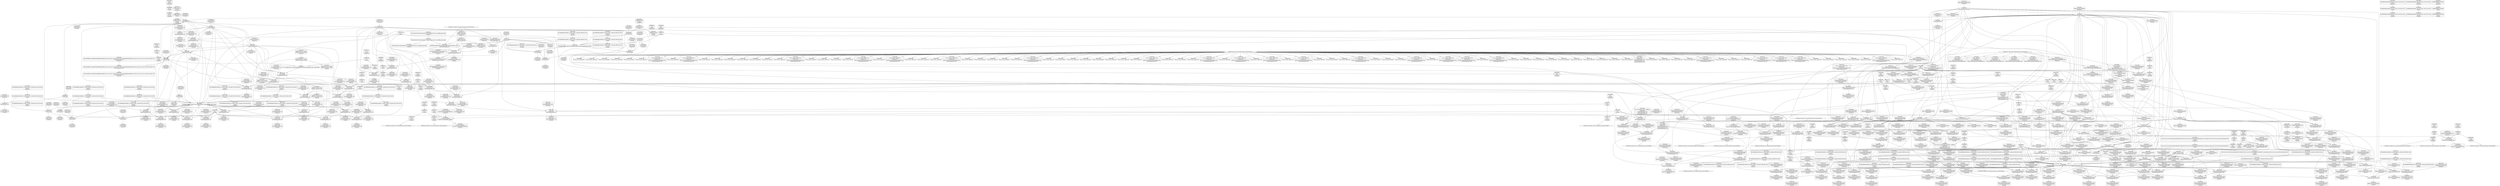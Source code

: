 digraph {
	CE0x42dd8d0 [shape=record,shape=Mrecord,label="{CE0x42dd8d0|i32_218|*Constant*}"]
	CE0x424d2e0 [shape=record,shape=Mrecord,label="{CE0x424d2e0|selinux_msg_queue_msgsnd:tmp11|security/selinux/hooks.c,5242}"]
	CE0x42d3580 [shape=record,shape=Mrecord,label="{CE0x42d3580|selinux_msg_queue_msgsnd:retval.0|*SummSource*}"]
	CE0x42d76f0 [shape=record,shape=Mrecord,label="{CE0x42d76f0|get_current:tmp2|*SummSink*}"]
	CE0x42553f0 [shape=record,shape=Mrecord,label="{CE0x42553f0|80:_i32,_112:_i8*,_:_CRE_128,136_|*MultipleSource*|Function::selinux_msg_queue_msgsnd&Arg::msq::|security/selinux/hooks.c,5231}"]
	CE0x42b9580 [shape=record,shape=Mrecord,label="{CE0x42b9580|avc_has_perm:auditdata|Function::avc_has_perm&Arg::auditdata::|*SummSource*}"]
	CE0x42a1c50 [shape=record,shape=Mrecord,label="{CE0x42a1c50|selinux_msg_queue_msgsnd:tmp33|security/selinux/hooks.c,5260|*SummSink*}"]
	CE0x42de990 [shape=record,shape=Mrecord,label="{CE0x42de990|current_sid:tmp17|security/selinux/hooks.c,218}"]
	CE0x426f1b0 [shape=record,shape=Mrecord,label="{CE0x426f1b0|80:_i32,_112:_i8*,_:_CRE_35,36_}"]
	CE0x425abf0 [shape=record,shape=Mrecord,label="{CE0x425abf0|80:_i32,_112:_i8*,_:_CRE_24,25_}"]
	CE0x4256480 [shape=record,shape=Mrecord,label="{CE0x4256480|i64*_getelementptr_inbounds_(_2_x_i64_,_2_x_i64_*___llvm_gcov_ctr98,_i64_0,_i64_1)|*Constant*|*SummSource*}"]
	CE0x4293d10 [shape=record,shape=Mrecord,label="{CE0x4293d10|i64*_getelementptr_inbounds_(_15_x_i64_,_15_x_i64_*___llvm_gcov_ctr308,_i64_0,_i64_5)|*Constant*|*SummSink*}"]
	CE0x42d8230 [shape=record,shape=Mrecord,label="{CE0x42d8230|current_sid:tmp8|security/selinux/hooks.c,218}"]
	CE0x424c360 [shape=record,shape=Mrecord,label="{CE0x424c360|80:_i32,_112:_i8*,_:_CRE_40,41_}"]
	CE0x429b4b0 [shape=record,shape=Mrecord,label="{CE0x429b4b0|i32_(i32,_i32,_i16,_i32,_%struct.common_audit_data*)*_bitcast_(i32_(i32,_i32,_i16,_i32,_%struct.common_audit_data.495*)*_avc_has_perm_to_i32_(i32,_i32,_i16,_i32,_%struct.common_audit_data*)*)|*Constant*|*SummSource*}"]
	CE0x426b390 [shape=record,shape=Mrecord,label="{CE0x426b390|80:_i32,_112:_i8*,_:_CRE_48,49_}"]
	CE0x425ca80 [shape=record,shape=Mrecord,label="{CE0x425ca80|i16_26|*Constant*|*SummSink*}"]
	CE0x42bb5e0 [shape=record,shape=Mrecord,label="{CE0x42bb5e0|avc_has_perm:tclass|Function::avc_has_perm&Arg::tclass::|*SummSink*}"]
	CE0x4263800 [shape=record,shape=Mrecord,label="{CE0x4263800|_call_void_mcount()_#3}"]
	CE0x42c1380 [shape=record,shape=Mrecord,label="{CE0x42c1380|current_sid:tmp23|security/selinux/hooks.c,218|*SummSource*}"]
	CE0x42569b0 [shape=record,shape=Mrecord,label="{CE0x42569b0|selinux_msg_queue_msgsnd:if.end21}"]
	CE0x42930b0 [shape=record,shape=Mrecord,label="{CE0x42930b0|selinux_msg_queue_msgsnd:tmp15|security/selinux/hooks.c,5244}"]
	CE0x427d1d0 [shape=record,shape=Mrecord,label="{CE0x427d1d0|current_sid:call|security/selinux/hooks.c,218|*SummSink*}"]
	CE0x426c400 [shape=record,shape=Mrecord,label="{CE0x426c400|80:_i32,_112:_i8*,_:_CRE_4,5_}"]
	CE0x425ce30 [shape=record,shape=Mrecord,label="{CE0x425ce30|selinux_msg_queue_msgsnd:entry|*SummSink*}"]
	CE0x4263740 [shape=record,shape=Mrecord,label="{CE0x4263740|i32_1|*Constant*|*SummSink*}"]
	CE0x4257c90 [shape=record,shape=Mrecord,label="{CE0x4257c90|selinux_msg_queue_msgsnd:tmp7|security/selinux/hooks.c,5237}"]
	CE0x42b88e0 [shape=record,shape=Mrecord,label="{CE0x42b88e0|current_sid:do.body}"]
	CE0x424e5a0 [shape=record,shape=Mrecord,label="{CE0x424e5a0|80:_i32,_112:_i8*,_:_CRE_96,100_|*MultipleSource*|Function::selinux_msg_queue_msgsnd&Arg::msq::|security/selinux/hooks.c,5231}"]
	CE0x4f4fe10 [shape=record,shape=Mrecord,label="{CE0x4f4fe10|selinux_msg_queue_msgsnd:msq|Function::selinux_msg_queue_msgsnd&Arg::msq::|*SummSink*}"]
	CE0x4293990 [shape=record,shape=Mrecord,label="{CE0x4293990|i64*_getelementptr_inbounds_(_15_x_i64_,_15_x_i64_*___llvm_gcov_ctr308,_i64_0,_i64_5)|*Constant*|*SummSource*}"]
	CE0x42bef70 [shape=record,shape=Mrecord,label="{CE0x42bef70|get_current:entry|*SummSource*}"]
	CE0x426e3f0 [shape=record,shape=Mrecord,label="{CE0x426e3f0|selinux_msg_queue_msgsnd:tmp2|security/selinux/hooks.c,5231|*SummSource*}"]
	CE0x42ba820 [shape=record,shape=Mrecord,label="{CE0x42ba820|avc_has_perm:ssid|Function::avc_has_perm&Arg::ssid::}"]
	CE0x427a3d0 [shape=record,shape=Mrecord,label="{CE0x427a3d0|current_sid:tobool1|security/selinux/hooks.c,218|*SummSink*}"]
	CE0x42bfab0 [shape=record,shape=Mrecord,label="{CE0x42bfab0|current_sid:cred|security/selinux/hooks.c,218|*SummSource*}"]
	CE0x42692d0 [shape=record,shape=Mrecord,label="{CE0x42692d0|selinux_msg_queue_msgsnd:sid2|security/selinux/hooks.c,5237}"]
	CE0x4263290 [shape=record,shape=Mrecord,label="{CE0x4263290|selinux_msg_queue_msgsnd:q_perm|security/selinux/hooks.c,5231|*SummSink*}"]
	CE0x4263040 [shape=record,shape=Mrecord,label="{CE0x4263040|selinux_msg_queue_msgsnd:tmp8|security/selinux/hooks.c,5237|*SummSink*}"]
	CE0x428d9c0 [shape=record,shape=Mrecord,label="{CE0x428d9c0|i64_11|*Constant*|*SummSource*}"]
	CE0x42be910 [shape=record,shape=Mrecord,label="{CE0x42be910|GLOBAL:get_current|*Constant*}"]
	CE0x4256d10 [shape=record,shape=Mrecord,label="{CE0x4256d10|get_current:tmp1}"]
	CE0x424cc20 [shape=record,shape=Mrecord,label="{CE0x424cc20|80:_i32,_112:_i8*,_:_CRE_57,58_}"]
	CE0x4264ea0 [shape=record,shape=Mrecord,label="{CE0x4264ea0|selinux_msg_queue_msgsnd:return}"]
	CE0x4244f10 [shape=record,shape=Mrecord,label="{CE0x4244f10|selinux_msg_queue_msgsnd:if.then12}"]
	CE0x4299c90 [shape=record,shape=Mrecord,label="{CE0x4299c90|i8_4|*Constant*|*SummSink*}"]
	CE0x429a150 [shape=record,shape=Mrecord,label="{CE0x429a150|selinux_msg_queue_msgsnd:q_perm8|security/selinux/hooks.c,5249|*SummSource*}"]
	CE0x42bbfa0 [shape=record,shape=Mrecord,label="{CE0x42bbfa0|selinux_msg_queue_msgsnd:ipc_id|security/selinux/hooks.c,5249|*SummSource*}"]
	CE0x4251b80 [shape=record,shape=Mrecord,label="{CE0x4251b80|%struct.qstr*_null|*Constant*|*SummSource*}"]
	CE0x428fc30 [shape=record,shape=Mrecord,label="{CE0x428fc30|selinux_msg_queue_msgsnd:tmp24|security/selinux/hooks.c,5254|*SummSink*}"]
	CE0x429c280 [shape=record,shape=Mrecord,label="{CE0x429c280|selinux_msg_queue_msgsnd:call10|security/selinux/hooks.c,5252}"]
	CE0x42b8360 [shape=record,shape=Mrecord,label="{CE0x42b8360|current_sid:tmp15|security/selinux/hooks.c,218|*SummSource*}"]
	CE0x4269d30 [shape=record,shape=Mrecord,label="{CE0x4269d30|80:_i32,_112:_i8*,_:_CRE_63,64_}"]
	CE0x426ea20 [shape=record,shape=Mrecord,label="{CE0x426ea20|_ret_i32_%tmp24,_!dbg_!27742|security/selinux/hooks.c,220}"]
	CE0x4299e00 [shape=record,shape=Mrecord,label="{CE0x4299e00|selinux_msg_queue_msgsnd:q_perm8|security/selinux/hooks.c,5249}"]
	CE0x4264660 [shape=record,shape=Mrecord,label="{CE0x4264660|selinux_msg_queue_msgsnd:tmp13|security/selinux/hooks.c,5244|*SummSink*}"]
	CE0x42d8100 [shape=record,shape=Mrecord,label="{CE0x42d8100|GLOBAL:current_sid.__warned|Global_var:current_sid.__warned|*SummSink*}"]
	CE0x427a250 [shape=record,shape=Mrecord,label="{CE0x427a250|current_sid:tobool1|security/selinux/hooks.c,218|*SummSource*}"]
	CE0x4257410 [shape=record,shape=Mrecord,label="{CE0x4257410|i64_2|*Constant*}"]
	CE0x42b82f0 [shape=record,shape=Mrecord,label="{CE0x42b82f0|current_sid:tmp15|security/selinux/hooks.c,218}"]
	CE0x5900d70 [shape=record,shape=Mrecord,label="{CE0x5900d70|selinux_msg_queue_msgsnd:msq|Function::selinux_msg_queue_msgsnd&Arg::msq::|*SummSource*}"]
	CE0x42d5eb0 [shape=record,shape=Mrecord,label="{CE0x42d5eb0|%struct.task_struct*_(%struct.task_struct**)*_asm_movq_%gs:$_1:P_,$0_,_r,im,_dirflag_,_fpsr_,_flags_|*SummSource*}"]
	CE0x4267c80 [shape=record,shape=Mrecord,label="{CE0x4267c80|80:_i32,_112:_i8*,_:_CRE_42,43_}"]
	CE0x42572e0 [shape=record,shape=Mrecord,label="{CE0x42572e0|i32_3|*Constant*|*SummSink*}"]
	CE0x423faa0 [shape=record,shape=Mrecord,label="{CE0x423faa0|80:_i32,_112:_i8*,_:_CRE_60,61_}"]
	CE0x425b020 [shape=record,shape=Mrecord,label="{CE0x425b020|i64_0|*Constant*}"]
	CE0x4267db0 [shape=record,shape=Mrecord,label="{CE0x4267db0|80:_i32,_112:_i8*,_:_CRE_43,44_}"]
	CE0x425b130 [shape=record,shape=Mrecord,label="{CE0x425b130|current_sid:tmp4|security/selinux/hooks.c,218|*SummSource*}"]
	CE0x4248fe0 [shape=record,shape=Mrecord,label="{CE0x4248fe0|selinux_msg_queue_msgsnd:tmp|*SummSource*}"]
	CE0x42b84d0 [shape=record,shape=Mrecord,label="{CE0x42b84d0|get_current:tmp|*SummSink*}"]
	CE0x42d3900 [shape=record,shape=Mrecord,label="{CE0x42d3900|selinux_msg_queue_msgsnd:tmp39|security/selinux/hooks.c,5264}"]
	CE0x42608b0 [shape=record,shape=Mrecord,label="{CE0x42608b0|current_sid:tmp|*SummSource*}"]
	CE0x4264110 [shape=record,shape=Mrecord,label="{CE0x4264110|selinux_msg_queue_msgsnd:tmp12|security/selinux/hooks.c,5244|*SummSource*}"]
	"CONST[source:0(mediator),value:2(dynamic)][purpose:{object}][SnkIdx:10]"
	CE0x4256a90 [shape=record,shape=Mrecord,label="{CE0x4256a90|selinux_msg_queue_msgsnd:if.end21|*SummSink*}"]
	CE0x4267860 [shape=record,shape=Mrecord,label="{CE0x4267860|80:_i32,_112:_i8*,_:_CRE_3,4_}"]
	CE0x42913e0 [shape=record,shape=Mrecord,label="{CE0x42913e0|selinux_msg_queue_msgsnd:tmp27|security/selinux/hooks.c,5256|*SummSource*}"]
	CE0x42da570 [shape=record,shape=Mrecord,label="{CE0x42da570|current_sid:tobool1|security/selinux/hooks.c,218}"]
	CE0x42cedb0 [shape=record,shape=Mrecord,label="{CE0x42cedb0|selinux_msg_queue_msgsnd:sid18|security/selinux/hooks.c,5260|*SummSource*}"]
	CE0x428f190 [shape=record,shape=Mrecord,label="{CE0x428f190|selinux_msg_queue_msgsnd:tmp22|security/selinux/hooks.c,5254|*SummSink*}"]
	CE0x42c2b00 [shape=record,shape=Mrecord,label="{CE0x42c2b00|current_sid:tmp24|security/selinux/hooks.c,220}"]
	CE0x4256330 [shape=record,shape=Mrecord,label="{CE0x4256330|selinux_msg_queue_msgsnd:if.end}"]
	CE0x42c1a10 [shape=record,shape=Mrecord,label="{CE0x42c1a10|i32_1|*Constant*}"]
	CE0x4290190 [shape=record,shape=Mrecord,label="{CE0x4290190|selinux_msg_queue_msgsnd:tmp25|security/selinux/hooks.c,5254|*SummSink*}"]
	"CONST[source:0(mediator),value:2(dynamic)][purpose:{object}][SnkIdx:9]"
	CE0x42568a0 [shape=record,shape=Mrecord,label="{CE0x42568a0|get_current:tmp1|*SummSink*}"]
	CE0x4296190 [shape=record,shape=Mrecord,label="{CE0x4296190|selinux_msg_queue_msgsnd:tmp16|security/selinux/hooks.c,5245|*SummSink*}"]
	CE0x4271fe0 [shape=record,shape=Mrecord,label="{CE0x4271fe0|i64*_getelementptr_inbounds_(_11_x_i64_,_11_x_i64_*___llvm_gcov_ctr125,_i64_0,_i64_6)|*Constant*|*SummSource*}"]
	CE0x429c7e0 [shape=record,shape=Mrecord,label="{CE0x429c7e0|selinux_msg_queue_msgsnd:u|security/selinux/hooks.c,5249}"]
	CE0x429ac20 [shape=record,shape=Mrecord,label="{CE0x429ac20|selinux_msg_queue_msgsnd:key|security/selinux/hooks.c,5249|*SummSink*}"]
	CE0x42c2e20 [shape=record,shape=Mrecord,label="{CE0x42c2e20|current_sid:tmp24|security/selinux/hooks.c,220|*SummSink*}"]
	CE0x426d150 [shape=record,shape=Mrecord,label="{CE0x426d150|40:_i8*,_:_CRE_16,24_|*MultipleSource*|security/selinux/hooks.c,5232|Function::selinux_msg_queue_msgsnd&Arg::msg::}"]
	CE0x4275830 [shape=record,shape=Mrecord,label="{CE0x4275830|current_sid:tmp5|security/selinux/hooks.c,218|*SummSink*}"]
	CE0x4f50120 [shape=record,shape=Mrecord,label="{CE0x4f50120|i32_0|*Constant*|*SummSource*}"]
	CE0x42dea30 [shape=record,shape=Mrecord,label="{CE0x42dea30|current_sid:tmp17|security/selinux/hooks.c,218|*SummSource*}"]
	CE0x426ca00 [shape=record,shape=Mrecord,label="{CE0x426ca00|i32_10|*Constant*|*SummSink*}"]
	CE0x428fa70 [shape=record,shape=Mrecord,label="{CE0x428fa70|selinux_msg_queue_msgsnd:tmp24|security/selinux/hooks.c,5254|*SummSource*}"]
	CE0x424a8b0 [shape=record,shape=Mrecord,label="{CE0x424a8b0|current_sid:tmp1|*SummSink*}"]
	CE0x42673a0 [shape=record,shape=Mrecord,label="{CE0x42673a0|80:_i32,_112:_i8*,_:_CRE_51,52_}"]
	CE0x4260840 [shape=record,shape=Mrecord,label="{CE0x4260840|COLLAPSED:_GCMRE___llvm_gcov_ctr125_internal_global_11_x_i64_zeroinitializer:_elem_0:default:}"]
	CE0x4273f80 [shape=record,shape=Mrecord,label="{CE0x4273f80|current_sid:land.lhs.true2|*SummSource*}"]
	CE0x42d2760 [shape=record,shape=Mrecord,label="{CE0x42d2760|selinux_msg_queue_msgsnd:tmp38|security/selinux/hooks.c,5263|*SummSource*}"]
	CE0x428e010 [shape=record,shape=Mrecord,label="{CE0x428e010|selinux_msg_queue_msgsnd:tobool11|security/selinux/hooks.c,5254|*SummSource*}"]
	CE0x42be000 [shape=record,shape=Mrecord,label="{CE0x42be000|current_sid:tmp20|security/selinux/hooks.c,218|*SummSink*}"]
	CE0x426daf0 [shape=record,shape=Mrecord,label="{CE0x426daf0|80:_i32,_112:_i8*,_:_CRE_72,73_|*MultipleSource*|Function::selinux_msg_queue_msgsnd&Arg::msq::|security/selinux/hooks.c,5231}"]
	CE0x427de80 [shape=record,shape=Mrecord,label="{CE0x427de80|current_sid:tmp13|security/selinux/hooks.c,218|*SummSource*}"]
	CE0x4258ed0 [shape=record,shape=Mrecord,label="{CE0x4258ed0|i64_1|*Constant*}"]
	CE0x4257d00 [shape=record,shape=Mrecord,label="{CE0x4257d00|selinux_msg_queue_msgsnd:tmp7|security/selinux/hooks.c,5237|*SummSource*}"]
	CE0x42ced40 [shape=record,shape=Mrecord,label="{CE0x42ced40|selinux_msg_queue_msgsnd:sid18|security/selinux/hooks.c,5260}"]
	CE0x4251f10 [shape=record,shape=Mrecord,label="{CE0x4251f10|selinux_msg_queue_msgsnd:tobool|security/selinux/hooks.c,5244}"]
	CE0x42b8980 [shape=record,shape=Mrecord,label="{CE0x42b8980|current_sid:do.body|*SummSource*}"]
	CE0x4264220 [shape=record,shape=Mrecord,label="{CE0x4264220|selinux_msg_queue_msgsnd:tmp12|security/selinux/hooks.c,5244|*SummSink*}"]
	CE0x42a1590 [shape=record,shape=Mrecord,label="{CE0x42a1590|selinux_msg_queue_msgsnd:tmp32|security/selinux/hooks.c,5258|*SummSource*}"]
	CE0x426ecb0 [shape=record,shape=Mrecord,label="{CE0x426ecb0|_ret_i32_%tmp24,_!dbg_!27742|security/selinux/hooks.c,220|*SummSink*}"]
	CE0x4278320 [shape=record,shape=Mrecord,label="{CE0x4278320|current_sid:land.lhs.true2}"]
	CE0x4261a80 [shape=record,shape=Mrecord,label="{CE0x4261a80|i64*_getelementptr_inbounds_(_11_x_i64_,_11_x_i64_*___llvm_gcov_ctr125,_i64_0,_i64_1)|*Constant*}"]
	CE0x427b6e0 [shape=record,shape=Mrecord,label="{CE0x427b6e0|i1_true|*Constant*|*SummSource*}"]
	CE0x42d79b0 [shape=record,shape=Mrecord,label="{CE0x42d79b0|i64*_getelementptr_inbounds_(_2_x_i64_,_2_x_i64_*___llvm_gcov_ctr98,_i64_0,_i64_0)|*Constant*|*SummSource*}"]
	CE0x4278490 [shape=record,shape=Mrecord,label="{CE0x4278490|selinux_msg_queue_msgsnd:sid4|security/selinux/hooks.c,5243}"]
	CE0x423f870 [shape=record,shape=Mrecord,label="{CE0x423f870|80:_i32,_112:_i8*,_:_CRE_58,59_}"]
	CE0x42b9850 [shape=record,shape=Mrecord,label="{CE0x42b9850|_ret_i32_%retval.0,_!dbg_!27728|security/selinux/avc.c,775|*SummSource*}"]
	CE0x4254ae0 [shape=record,shape=Mrecord,label="{CE0x4254ae0|80:_i32,_112:_i8*,_:_CRE_208,216_|*MultipleSource*|Function::selinux_msg_queue_msgsnd&Arg::msq::|security/selinux/hooks.c,5231}"]
	CE0x42c2380 [shape=record,shape=Mrecord,label="{CE0x42c2380|get_current:bb}"]
	CE0x4268510 [shape=record,shape=Mrecord,label="{CE0x4268510|%struct.qstr*_null|*Constant*}"]
	CE0x4264010 [shape=record,shape=Mrecord,label="{CE0x4264010|selinux_msg_queue_msgsnd:tmp12|security/selinux/hooks.c,5244}"]
	CE0x429a9a0 [shape=record,shape=Mrecord,label="{CE0x429a9a0|selinux_msg_queue_msgsnd:key|security/selinux/hooks.c,5249|*SummSource*}"]
	CE0x42b9bf0 [shape=record,shape=Mrecord,label="{CE0x42b9bf0|selinux_msg_queue_msgsnd:tobool11|security/selinux/hooks.c,5254|*SummSink*}"]
	CE0x4275540 [shape=record,shape=Mrecord,label="{CE0x4275540|current_sid:tmp5|security/selinux/hooks.c,218}"]
	CE0x42bebb0 [shape=record,shape=Mrecord,label="{CE0x42bebb0|GLOBAL:get_current|*Constant*|*SummSource*}"]
	CE0x4295080 [shape=record,shape=Mrecord,label="{CE0x4295080|i64*_getelementptr_inbounds_(_15_x_i64_,_15_x_i64_*___llvm_gcov_ctr308,_i64_0,_i64_6)|*Constant*}"]
	CE0x42be7e0 [shape=record,shape=Mrecord,label="{CE0x42be7e0|current_sid:call4|security/selinux/hooks.c,218|*SummSink*}"]
	CE0x42932d0 [shape=record,shape=Mrecord,label="{CE0x42932d0|selinux_msg_queue_msgsnd:tmp15|security/selinux/hooks.c,5244|*SummSource*}"]
	CE0x42dd4a0 [shape=record,shape=Mrecord,label="{CE0x42dd4a0|i8*_getelementptr_inbounds_(_25_x_i8_,_25_x_i8_*_.str3,_i32_0,_i32_0)|*Constant*|*SummSource*}"]
	CE0x42de100 [shape=record,shape=Mrecord,label="{CE0x42de100|i8*_getelementptr_inbounds_(_45_x_i8_,_45_x_i8_*_.str12,_i32_0,_i32_0)|*Constant*}"]
	CE0x4255e20 [shape=record,shape=Mrecord,label="{CE0x4255e20|80:_i32,_112:_i8*,_:_CRE_10,11_}"]
	CE0x42beec0 [shape=record,shape=Mrecord,label="{CE0x42beec0|get_current:entry}"]
	CE0x42c3150 [shape=record,shape=Mrecord,label="{CE0x42c3150|get_current:bb|*SummSink*}"]
	CE0x4244b30 [shape=record,shape=Mrecord,label="{CE0x4244b30|selinux_msg_queue_msgsnd:bb}"]
	CE0x4240900 [shape=record,shape=Mrecord,label="{CE0x4240900|0:_i32,_:_CRE_0,4_|*MultipleSource*|*LoadInst*|security/selinux/hooks.c,5232|security/selinux/hooks.c,5232|security/selinux/hooks.c,5237}"]
	CE0x4290350 [shape=record,shape=Mrecord,label="{CE0x4290350|i64*_getelementptr_inbounds_(_15_x_i64_,_15_x_i64_*___llvm_gcov_ctr308,_i64_0,_i64_9)|*Constant*}"]
	CE0x42bba70 [shape=record,shape=Mrecord,label="{CE0x42bba70|selinux_msg_queue_msgsnd:u|security/selinux/hooks.c,5249|*SummSink*}"]
	CE0x426cbe0 [shape=record,shape=Mrecord,label="{CE0x426cbe0|selinux_msg_queue_msgsnd:security|security/selinux/hooks.c,5231|*SummSource*}"]
	CE0x4291980 [shape=record,shape=Mrecord,label="{CE0x4291980|selinux_msg_queue_msgsnd:sid13|security/selinux/hooks.c,5256|*SummSource*}"]
	CE0x42d5f40 [shape=record,shape=Mrecord,label="{CE0x42d5f40|%struct.task_struct*_(%struct.task_struct**)*_asm_movq_%gs:$_1:P_,$0_,_r,im,_dirflag_,_fpsr_,_flags_|*SummSink*}"]
	CE0x4263e00 [shape=record,shape=Mrecord,label="{CE0x4263e00|i64_4|*Constant*}"]
	CE0x42d4140 [shape=record,shape=Mrecord,label="{CE0x42d4140|selinux_msg_queue_msgsnd:tmp39|security/selinux/hooks.c,5264|*SummSink*}"]
	CE0x4257800 [shape=record,shape=Mrecord,label="{CE0x4257800|selinux_msg_queue_msgsnd:tmp3|security/selinux/hooks.c,5231|*SummSource*}"]
	CE0x4263220 [shape=record,shape=Mrecord,label="{CE0x4263220|selinux_msg_queue_msgsnd:tmp9|security/selinux/hooks.c,5237|*SummSource*}"]
	CE0x42b91e0 [shape=record,shape=Mrecord,label="{CE0x42b91e0|avc_has_perm:requested|Function::avc_has_perm&Arg::requested::}"]
	CE0x42bfec0 [shape=record,shape=Mrecord,label="{CE0x42bfec0|current_sid:tmp21|security/selinux/hooks.c,218}"]
	CE0x61c1900 [shape=record,shape=Mrecord,label="{CE0x61c1900|80:_i32,_112:_i8*,_:_CRE_23,24_}"]
	CE0x429f870 [shape=record,shape=Mrecord,label="{CE0x429f870|i8*_getelementptr_inbounds_(_25_x_i8_,_25_x_i8_*_.str3,_i32_0,_i32_0)|*Constant*}"]
	CE0x4261d50 [shape=record,shape=Mrecord,label="{CE0x4261d50|80:_i32,_112:_i8*,_:_CRE_65,66_}"]
	CE0x4244f80 [shape=record,shape=Mrecord,label="{CE0x4244f80|selinux_msg_queue_msgsnd:if.then12|*SummSink*}"]
	CE0x42b9a10 [shape=record,shape=Mrecord,label="{CE0x42b9a10|_ret_i32_%retval.0,_!dbg_!27728|security/selinux/avc.c,775|*SummSink*}"]
	CE0x5f548b0 [shape=record,shape=Mrecord,label="{CE0x5f548b0|COLLAPSED:_GCMRE___llvm_gcov_ctr308_internal_global_15_x_i64_zeroinitializer:_elem_0:default:}"]
	CE0x4271c50 [shape=record,shape=Mrecord,label="{CE0x4271c50|current_sid:tmp12|security/selinux/hooks.c,218|*SummSink*}"]
	CE0x429aed0 [shape=record,shape=Mrecord,label="{CE0x429aed0|selinux_msg_queue_msgsnd:tmp21|security/selinux/hooks.c,5252}"]
	CE0x42de920 [shape=record,shape=Mrecord,label="{CE0x42de920|i64*_getelementptr_inbounds_(_11_x_i64_,_11_x_i64_*___llvm_gcov_ctr125,_i64_0,_i64_9)|*Constant*|*SummSink*}"]
	CE0x42bcfd0 [shape=record,shape=Mrecord,label="{CE0x42bcfd0|current_sid:tmp18|security/selinux/hooks.c,218}"]
	CE0x424c230 [shape=record,shape=Mrecord,label="{CE0x424c230|80:_i32,_112:_i8*,_:_CRE_39,40_}"]
	CE0x4260620 [shape=record,shape=Mrecord,label="{CE0x4260620|80:_i32,_112:_i8*,_:_CRE_28,29_}"]
	CE0x429f520 [shape=record,shape=Mrecord,label="{CE0x429f520|_call_void_lockdep_rcu_suspicious(i8*_getelementptr_inbounds_(_25_x_i8_,_25_x_i8_*_.str3,_i32_0,_i32_0),_i32_218,_i8*_getelementptr_inbounds_(_45_x_i8_,_45_x_i8_*_.str12,_i32_0,_i32_0))_#10,_!dbg_!27727|security/selinux/hooks.c,218|*SummSink*}"]
	CE0x4253010 [shape=record,shape=Mrecord,label="{CE0x4253010|80:_i32,_112:_i8*,_:_CRE_1,2_}"]
	CE0x424c100 [shape=record,shape=Mrecord,label="{CE0x424c100|80:_i32,_112:_i8*,_:_CRE_41,42_}"]
	CE0x42c2480 [shape=record,shape=Mrecord,label="{CE0x42c2480|COLLAPSED:_GCMRE___llvm_gcov_ctr98_internal_global_2_x_i64_zeroinitializer:_elem_0:default:}"]
	CE0x4256590 [shape=record,shape=Mrecord,label="{CE0x4256590|selinux_msg_queue_msgsnd:ad|security/selinux/hooks.c, 5227}"]
	CE0x4296120 [shape=record,shape=Mrecord,label="{CE0x4296120|selinux_msg_queue_msgsnd:tmp16|security/selinux/hooks.c,5245|*SummSource*}"]
	CE0x42960b0 [shape=record,shape=Mrecord,label="{CE0x42960b0|selinux_msg_queue_msgsnd:tmp16|security/selinux/hooks.c,5245}"]
	CE0x429fc00 [shape=record,shape=Mrecord,label="{CE0x429fc00|GLOBAL:lockdep_rcu_suspicious|*Constant*}"]
	CE0x4259090 [shape=record,shape=Mrecord,label="{CE0x4259090|i32_1|*Constant*}"]
	CE0x42d40d0 [shape=record,shape=Mrecord,label="{CE0x42d40d0|i64*_getelementptr_inbounds_(_15_x_i64_,_15_x_i64_*___llvm_gcov_ctr308,_i64_0,_i64_14)|*Constant*|*SummSink*}"]
	CE0x4264f90 [shape=record,shape=Mrecord,label="{CE0x4264f90|selinux_msg_queue_msgsnd:return|*SummSource*}"]
	CE0x4278e40 [shape=record,shape=Mrecord,label="{CE0x4278e40|selinux_msg_queue_msgsnd:call5|security/selinux/hooks.c,5242|*SummSource*}"]
	CE0x427b510 [shape=record,shape=Mrecord,label="{CE0x427b510|i1_true|*Constant*}"]
	CE0x4255910 [shape=record,shape=Mrecord,label="{CE0x4255910|80:_i32,_112:_i8*,_:_CRE_152,160_|*MultipleSource*|Function::selinux_msg_queue_msgsnd&Arg::msq::|security/selinux/hooks.c,5231}"]
	CE0x42a0a00 [shape=record,shape=Mrecord,label="{CE0x42a0a00|selinux_msg_queue_msgsnd:tmp30|security/selinux/hooks.c,5258|*SummSource*}"]
	CE0x429eec0 [shape=record,shape=Mrecord,label="{CE0x429eec0|i8_1|*Constant*|*SummSource*}"]
	CE0x428fdb0 [shape=record,shape=Mrecord,label="{CE0x428fdb0|selinux_msg_queue_msgsnd:tmp25|security/selinux/hooks.c,5254}"]
	CE0x424c920 [shape=record,shape=Mrecord,label="{CE0x424c920|80:_i32,_112:_i8*,_:_CRE_56,57_}"]
	CE0x4252920 [shape=record,shape=Mrecord,label="{CE0x4252920|selinux_msg_queue_msgsnd:tmp10|security/selinux/hooks.c,5237|*SummSink*}"]
	CE0x42d74b0 [shape=record,shape=Mrecord,label="{CE0x42d74b0|current_sid:tmp9|security/selinux/hooks.c,218|*SummSource*}"]
	CE0x42bc0b0 [shape=record,shape=Mrecord,label="{CE0x42bc0b0|selinux_msg_queue_msgsnd:ipc_id|security/selinux/hooks.c,5249|*SummSink*}"]
	CE0x42c0940 [shape=record,shape=Mrecord,label="{CE0x42c0940|current_sid:security|security/selinux/hooks.c,218}"]
	CE0x4295970 [shape=record,shape=Mrecord,label="{CE0x4295970|selinux_msg_queue_msgsnd:tmp18|security/selinux/hooks.c,5246|*SummSink*}"]
	CE0x42b7cb0 [shape=record,shape=Mrecord,label="{CE0x42b7cb0|i64*_getelementptr_inbounds_(_11_x_i64_,_11_x_i64_*___llvm_gcov_ctr125,_i64_0,_i64_8)|*Constant*|*SummSink*}"]
	CE0x42c0d70 [shape=record,shape=Mrecord,label="{CE0x42c0d70|current_sid:tmp22|security/selinux/hooks.c,218}"]
	CE0x42538e0 [shape=record,shape=Mrecord,label="{CE0x42538e0|80:_i32,_112:_i8*,_:_CRE_70,71_}"]
	CE0x428cce0 [shape=record,shape=Mrecord,label="{CE0x428cce0|selinux_msg_queue_msgsnd:tmp28|security/selinux/hooks.c,5256|*SummSource*}"]
	CE0x4270690 [shape=record,shape=Mrecord,label="{CE0x4270690|selinux_msg_queue_msgsnd:call14|security/selinux/hooks.c,5256|*SummSink*}"]
	CE0x42950f0 [shape=record,shape=Mrecord,label="{CE0x42950f0|i64*_getelementptr_inbounds_(_15_x_i64_,_15_x_i64_*___llvm_gcov_ctr308,_i64_0,_i64_6)|*Constant*|*SummSource*}"]
	CE0x42c09b0 [shape=record,shape=Mrecord,label="{CE0x42c09b0|current_sid:security|security/selinux/hooks.c,218|*SummSource*}"]
	CE0x4279740 [shape=record,shape=Mrecord,label="{CE0x4279740|current_sid:if.end|*SummSink*}"]
	CE0x4262db0 [shape=record,shape=Mrecord,label="{CE0x4262db0|80:_i32,_112:_i8*,_:_CRE_2,3_}"]
	CE0x42552d0 [shape=record,shape=Mrecord,label="{CE0x42552d0|selinux_msg_queue_msgsnd:tmp|*SummSink*}"]
	CE0x4274290 [shape=record,shape=Mrecord,label="{CE0x4274290|current_sid:do.end|*SummSink*}"]
	CE0x42591a0 [shape=record,shape=Mrecord,label="{CE0x42591a0|80:_i32,_112:_i8*,_:_CRE_5,6_}"]
	CE0x4269fc0 [shape=record,shape=Mrecord,label="{CE0x4269fc0|80:_i32,_112:_i8*,_:_CRE_104,112_|*MultipleSource*|Function::selinux_msg_queue_msgsnd&Arg::msq::|security/selinux/hooks.c,5231}"]
	CE0x4258e60 [shape=record,shape=Mrecord,label="{CE0x4258e60|i64_1|*Constant*|*SummSource*}"]
	CE0x423f150 [shape=record,shape=Mrecord,label="{CE0x423f150|80:_i32,_112:_i8*,_:_CRE_18,19_}"]
	CE0x42a0400 [shape=record,shape=Mrecord,label="{CE0x42a0400|i64_10|*Constant*|*SummSink*}"]
	CE0x4257930 [shape=record,shape=Mrecord,label="{CE0x4257930|selinux_msg_queue_msgsnd:tmp3|security/selinux/hooks.c,5231|*SummSink*}"]
	CE0x425d0b0 [shape=record,shape=Mrecord,label="{CE0x425d0b0|selinux_msg_queue_msgsnd:tmp4|*LoadInst*|security/selinux/hooks.c,5232}"]
	CE0x427f3a0 [shape=record,shape=Mrecord,label="{CE0x427f3a0|current_sid:tmp16|security/selinux/hooks.c,218|*SummSink*}"]
	CE0x427cd50 [shape=record,shape=Mrecord,label="{CE0x427cd50|current_sid:tmp3|*SummSource*}"]
	CE0x4268db0 [shape=record,shape=Mrecord,label="{CE0x4268db0|selinux_msg_queue_msgsnd:tmp13|security/selinux/hooks.c,5244}"]
	"CONST[source:2(external),value:2(dynamic)][purpose:{subject}][SrcIdx:13]"
	CE0x4273900 [shape=record,shape=Mrecord,label="{CE0x4273900|current_sid:tmp7|security/selinux/hooks.c,218}"]
	CE0x42d23f0 [shape=record,shape=Mrecord,label="{CE0x42d23f0|i64*_getelementptr_inbounds_(_15_x_i64_,_15_x_i64_*___llvm_gcov_ctr308,_i64_0,_i64_13)|*Constant*|*SummSink*}"]
	CE0x424acc0 [shape=record,shape=Mrecord,label="{CE0x424acc0|selinux_msg_queue_msgsnd:msq|Function::selinux_msg_queue_msgsnd&Arg::msq::}"]
	CE0x4258980 [shape=record,shape=Mrecord,label="{CE0x4258980|80:_i32,_112:_i8*,_:_CRE_88,92_|*MultipleSource*|Function::selinux_msg_queue_msgsnd&Arg::msq::|security/selinux/hooks.c,5231}"]
	CE0x4276da0 [shape=record,shape=Mrecord,label="{CE0x4276da0|i64_1|*Constant*}"]
	CE0x429d170 [shape=record,shape=Mrecord,label="{CE0x429d170|GLOBAL:current_task|Global_var:current_task|*SummSink*}"]
	CE0x4252e90 [shape=record,shape=Mrecord,label="{CE0x4252e90|selinux_msg_queue_msgsnd:sid3|security/selinux/hooks.c,5242}"]
	CE0x4268c30 [shape=record,shape=Mrecord,label="{CE0x4268c30|i64_3|*Constant*|*SummSink*}"]
	CE0x4262ad0 [shape=record,shape=Mrecord,label="{CE0x4262ad0|i64*_getelementptr_inbounds_(_11_x_i64_,_11_x_i64_*___llvm_gcov_ctr125,_i64_0,_i64_0)|*Constant*|*SummSink*}"]
	CE0x42d6100 [shape=record,shape=Mrecord,label="{CE0x42d6100|get_current:tmp}"]
	CE0x42964b0 [shape=record,shape=Mrecord,label="{CE0x42964b0|selinux_msg_queue_msgsnd:tmp19|security/selinux/hooks.c,5246|*SummSink*}"]
	CE0x427e410 [shape=record,shape=Mrecord,label="{CE0x427e410|GLOBAL:current_task|Global_var:current_task|*SummSource*}"]
	CE0x42b8ac0 [shape=record,shape=Mrecord,label="{CE0x42b8ac0|current_sid:if.then}"]
	CE0x426dfe0 [shape=record,shape=Mrecord,label="{CE0x426dfe0|selinux_msg_queue_msgsnd:tmp2|security/selinux/hooks.c,5231|*SummSink*}"]
	CE0x426f700 [shape=record,shape=Mrecord,label="{CE0x426f700|current_sid:tmp2}"]
	CE0x42bae50 [shape=record,shape=Mrecord,label="{CE0x42bae50|avc_has_perm:tsid|Function::avc_has_perm&Arg::tsid::|*SummSink*}"]
	CE0x4270810 [shape=record,shape=Mrecord,label="{CE0x4270810|selinux_msg_queue_msgsnd:rc.0}"]
	CE0x424b900 [shape=record,shape=Mrecord,label="{CE0x424b900|80:_i32,_112:_i8*,_:_CRE_13,14_}"]
	CE0x4254510 [shape=record,shape=Mrecord,label="{CE0x4254510|selinux_msg_queue_msgsnd:if.then|*SummSource*}"]
	CE0x4255c50 [shape=record,shape=Mrecord,label="{CE0x4255c50|i64*_getelementptr_inbounds_(_2_x_i64_,_2_x_i64_*___llvm_gcov_ctr98,_i64_0,_i64_1)|*Constant*|*SummSink*}"]
	CE0x4294380 [shape=record,shape=Mrecord,label="{CE0x4294380|selinux_msg_queue_msgsnd:tmp35|security/selinux/hooks.c,5260|*SummSource*}"]
	"CONST[source:0(mediator),value:0(static)][purpose:{operation}][SnkIdx:3]"
	CE0x42d7680 [shape=record,shape=Mrecord,label="{CE0x42d7680|get_current:tmp2|*SummSource*}"]
	"CONST[source:0(mediator),value:2(dynamic)][purpose:{subject}][SnkIdx:8]"
	CE0x42545b0 [shape=record,shape=Mrecord,label="{CE0x42545b0|selinux_msg_queue_msgsnd:if.then|*SummSink*}"]
	CE0x425f5e0 [shape=record,shape=Mrecord,label="{CE0x425f5e0|80:_i32,_112:_i8*,_:_CRE_31,32_}"]
	CE0x4263570 [shape=record,shape=Mrecord,label="{CE0x4263570|selinux_msg_queue_msgsnd:if.end7|*SummSource*}"]
	CE0x427c190 [shape=record,shape=Mrecord,label="{CE0x427c190|current_sid:tobool|security/selinux/hooks.c,218|*SummSink*}"]
	CE0x426ec10 [shape=record,shape=Mrecord,label="{CE0x426ec10|_ret_i32_%tmp24,_!dbg_!27742|security/selinux/hooks.c,220|*SummSource*}"]
	CE0x42d73e0 [shape=record,shape=Mrecord,label="{CE0x42d73e0|current_sid:tmp9|security/selinux/hooks.c,218}"]
	CE0x428dd00 [shape=record,shape=Mrecord,label="{CE0x428dd00|selinux_msg_queue_msgsnd:tmp30|security/selinux/hooks.c,5258}"]
	CE0x4279200 [shape=record,shape=Mrecord,label="{CE0x4279200|80:_i32,_112:_i8*,_:_CRE_45,46_}"]
	CE0x42737d0 [shape=record,shape=Mrecord,label="{CE0x42737d0|current_sid:tmp6|security/selinux/hooks.c,218|*SummSink*}"]
	CE0x4259d60 [shape=record,shape=Mrecord,label="{CE0x4259d60|80:_i32,_112:_i8*,_:_CRE_160,168_|*MultipleSource*|Function::selinux_msg_queue_msgsnd&Arg::msq::|security/selinux/hooks.c,5231}"]
	CE0x42bd770 [shape=record,shape=Mrecord,label="{CE0x42bd770|i64*_getelementptr_inbounds_(_11_x_i64_,_11_x_i64_*___llvm_gcov_ctr125,_i64_0,_i64_10)|*Constant*}"]
	CE0x428e420 [shape=record,shape=Mrecord,label="{CE0x428e420|i64_7|*Constant*|*SummSource*}"]
	CE0x42bf740 [shape=record,shape=Mrecord,label="{CE0x42bf740|i32_78|*Constant*}"]
	CE0x42ddbc0 [shape=record,shape=Mrecord,label="{CE0x42ddbc0|i8*_getelementptr_inbounds_(_45_x_i8_,_45_x_i8_*_.str12,_i32_0,_i32_0)|*Constant*|*SummSource*}"]
	CE0x42d0f30 [shape=record,shape=Mrecord,label="{CE0x42d0f30|selinux_msg_queue_msgsnd:call20|security/selinux/hooks.c,5260|*SummSource*}"]
	CE0x4254770 [shape=record,shape=Mrecord,label="{CE0x4254770|selinux_msg_queue_msgsnd:if.then12|*SummSource*}"]
	CE0x42d7610 [shape=record,shape=Mrecord,label="{CE0x42d7610|get_current:tmp2}"]
	CE0x424a4a0 [shape=record,shape=Mrecord,label="{CE0x424a4a0|80:_i32,_112:_i8*,_:_CRE_38,39_}"]
	CE0x42d0c80 [shape=record,shape=Mrecord,label="{CE0x42d0c80|selinux_msg_queue_msgsnd:call20|security/selinux/hooks.c,5260}"]
	CE0x5627020 [shape=record,shape=Mrecord,label="{CE0x5627020|i64*_getelementptr_inbounds_(_15_x_i64_,_15_x_i64_*___llvm_gcov_ctr308,_i64_0,_i64_0)|*Constant*}"]
	CE0x42c1cf0 [shape=record,shape=Mrecord,label="{CE0x42c1cf0|current_sid:sid|security/selinux/hooks.c,220|*SummSource*}"]
	CE0x4293650 [shape=record,shape=Mrecord,label="{CE0x4293650|i64*_getelementptr_inbounds_(_15_x_i64_,_15_x_i64_*___llvm_gcov_ctr308,_i64_0,_i64_5)|*Constant*}"]
	CE0x4263680 [shape=record,shape=Mrecord,label="{CE0x4263680|i32_1|*Constant*|*SummSource*}"]
	CE0x4297020 [shape=record,shape=Mrecord,label="{CE0x4297020|0:_i8,_8:_i32,_24:_%struct.selinux_audit_data*,_:_SCMRE_0,1_|*MultipleSource*|security/selinux/hooks.c, 5227|security/selinux/hooks.c,5248}"]
	CE0x427d2e0 [shape=record,shape=Mrecord,label="{CE0x427d2e0|i32_0|*Constant*}"]
	CE0x4292f30 [shape=record,shape=Mrecord,label="{CE0x4292f30|selinux_msg_queue_msgsnd:tmp14|security/selinux/hooks.c,5244|*SummSink*}"]
	CE0x4266e00 [shape=record,shape=Mrecord,label="{CE0x4266e00|i32_0|*Constant*|*SummSink*}"]
	CE0x4240820 [shape=record,shape=Mrecord,label="{CE0x4240820|selinux_msg_queue_msgsnd:tmp5|security/selinux/hooks.c,5232|*SummSink*}"]
	CE0x42a2020 [shape=record,shape=Mrecord,label="{CE0x42a2020|selinux_msg_queue_msgsnd:call|security/selinux/hooks.c,5228|*SummSource*}"]
	"CONST[source:1(input),value:2(dynamic)][purpose:{object}][SrcIdx:12]"
	CE0x4263e70 [shape=record,shape=Mrecord,label="{CE0x4263e70|i64_4|*Constant*|*SummSource*}"]
	CE0x42be660 [shape=record,shape=Mrecord,label="{CE0x42be660|current_sid:call4|security/selinux/hooks.c,218|*SummSource*}"]
	CE0x425c9a0 [shape=record,shape=Mrecord,label="{CE0x425c9a0|i64*_getelementptr_inbounds_(_15_x_i64_,_15_x_i64_*___llvm_gcov_ctr308,_i64_0,_i64_12)|*Constant*}"]
	CE0x42bd420 [shape=record,shape=Mrecord,label="{CE0x42bd420|current_sid:tmp19|security/selinux/hooks.c,218}"]
	CE0x427e880 [shape=record,shape=Mrecord,label="{CE0x427e880|current_sid:tmp10|security/selinux/hooks.c,218|*SummSource*}"]
	CE0x424ba10 [shape=record,shape=Mrecord,label="{CE0x424ba10|80:_i32,_112:_i8*,_:_CRE_14,15_}"]
	CE0x428e960 [shape=record,shape=Mrecord,label="{CE0x428e960|i64_8|*Constant*}"]
	CE0x428f7c0 [shape=record,shape=Mrecord,label="{CE0x428f7c0|selinux_msg_queue_msgsnd:tmp24|security/selinux/hooks.c,5254}"]
	CE0x42701f0 [shape=record,shape=Mrecord,label="{CE0x42701f0|selinux_msg_queue_msgsnd:call5|security/selinux/hooks.c,5242|*SummSink*}"]
	CE0x42da710 [shape=record,shape=Mrecord,label="{CE0x42da710|current_sid:tmp8|security/selinux/hooks.c,218|*SummSink*}"]
	CE0x4295900 [shape=record,shape=Mrecord,label="{CE0x4295900|selinux_msg_queue_msgsnd:tmp18|security/selinux/hooks.c,5246|*SummSource*}"]
	"CONST[source:0(mediator),value:2(dynamic)][purpose:{object}][SnkIdx:2]"
	CE0x4255cc0 [shape=record,shape=Mrecord,label="{CE0x4255cc0|selinux_msg_queue_msgsnd:q_perm|security/selinux/hooks.c,5231}"]
	CE0x42756c0 [shape=record,shape=Mrecord,label="{CE0x42756c0|current_sid:tmp6|security/selinux/hooks.c,218}"]
	CE0x429c040 [shape=record,shape=Mrecord,label="{CE0x429c040|avc_has_perm:entry|*SummSink*}"]
	CE0x426dea0 [shape=record,shape=Mrecord,label="{CE0x426dea0|selinux_msg_queue_msgsnd:msg|Function::selinux_msg_queue_msgsnd&Arg::msg::|*SummSink*}"]
	CE0x42704d0 [shape=record,shape=Mrecord,label="{CE0x42704d0|selinux_msg_queue_msgsnd:call14|security/selinux/hooks.c,5256|*SummSource*}"]
	CE0x42d6250 [shape=record,shape=Mrecord,label="{CE0x42d6250|GLOBAL:__llvm_gcov_ctr125|Global_var:__llvm_gcov_ctr125}"]
	CE0x42bb570 [shape=record,shape=Mrecord,label="{CE0x42bb570|avc_has_perm:tclass|Function::avc_has_perm&Arg::tclass::|*SummSource*}"]
	CE0x4258f70 [shape=record,shape=Mrecord,label="{CE0x4258f70|i64_1|*Constant*|*SummSink*}"]
	CE0x426c330 [shape=record,shape=Mrecord,label="{CE0x426c330|80:_i32,_112:_i8*,_:_CRE_7,8_}"]
	CE0x4268a70 [shape=record,shape=Mrecord,label="{CE0x4268a70|i64_3|*Constant*|*SummSource*}"]
	CE0x4255d60 [shape=record,shape=Mrecord,label="{CE0x4255d60|80:_i32,_112:_i8*,_:_CRE_9,10_}"]
	CE0x427c460 [shape=record,shape=Mrecord,label="{CE0x427c460|i64_3|*Constant*}"]
	CE0x427cae0 [shape=record,shape=Mrecord,label="{CE0x427cae0|current_sid:tmp3}"]
	CE0x4256220 [shape=record,shape=Mrecord,label="{CE0x4256220|selinux_msg_queue_msgsnd:if.end7|*SummSink*}"]
	CE0x425aac0 [shape=record,shape=Mrecord,label="{CE0x425aac0|80:_i32,_112:_i8*,_:_CRE_26,27_}"]
	CE0x4290a10 [shape=record,shape=Mrecord,label="{CE0x4290a10|i64*_getelementptr_inbounds_(_15_x_i64_,_15_x_i64_*___llvm_gcov_ctr308,_i64_0,_i64_9)|*Constant*|*SummSink*}"]
	CE0x42d5c90 [shape=record,shape=Mrecord,label="{CE0x42d5c90|current_sid:land.lhs.true|*SummSource*}"]
	CE0x428f440 [shape=record,shape=Mrecord,label="{CE0x428f440|selinux_msg_queue_msgsnd:tmp23|security/selinux/hooks.c,5254|*SummSource*}"]
	CE0x426d790 [shape=record,shape=Mrecord,label="{CE0x426d790|selinux_msg_queue_msgsnd:tmp4|*LoadInst*|security/selinux/hooks.c,5232|*SummSink*}"]
	CE0x429f440 [shape=record,shape=Mrecord,label="{CE0x429f440|_call_void_lockdep_rcu_suspicious(i8*_getelementptr_inbounds_(_25_x_i8_,_25_x_i8_*_.str3,_i32_0,_i32_0),_i32_218,_i8*_getelementptr_inbounds_(_45_x_i8_,_45_x_i8_*_.str12,_i32_0,_i32_0))_#10,_!dbg_!27727|security/selinux/hooks.c,218}"]
	CE0x4265c10 [shape=record,shape=Mrecord,label="{CE0x4265c10|i32_4|*Constant*|*SummSource*}"]
	CE0x425d9b0 [shape=record,shape=Mrecord,label="{CE0x425d9b0|selinux_msg_queue_msgsnd:sid3|security/selinux/hooks.c,5242|*SummSource*}"]
	CE0x424d870 [shape=record,shape=Mrecord,label="{CE0x424d870|selinux_msg_queue_msgsnd:tmp11|security/selinux/hooks.c,5242|*SummSink*}"]
	CE0x4265360 [shape=record,shape=Mrecord,label="{CE0x4265360|80:_i32,_112:_i8*,_:_CRE_184,192_|*MultipleSource*|Function::selinux_msg_queue_msgsnd&Arg::msq::|security/selinux/hooks.c,5231}"]
	CE0x4278740 [shape=record,shape=Mrecord,label="{CE0x4278740|selinux_msg_queue_msgsnd:sid4|security/selinux/hooks.c,5243|*SummSink*}"]
	CE0x427c4d0 [shape=record,shape=Mrecord,label="{CE0x427c4d0|i64_2|*Constant*}"]
	CE0x3b3f030 [shape=record,shape=Mrecord,label="{CE0x3b3f030|selinux_msg_queue_msgsnd:bb|*SummSource*}"]
	CE0x42581c0 [shape=record,shape=Mrecord,label="{CE0x42581c0|i64_0|*Constant*|*SummSink*}"]
	CE0x42571b0 [shape=record,shape=Mrecord,label="{CE0x42571b0|i32_3|*Constant*|*SummSource*}"]
	CE0x4299d90 [shape=record,shape=Mrecord,label="{CE0x4299d90|selinux_msg_queue_msgsnd:q_perm8|security/selinux/hooks.c,5249|*SummSink*}"]
	CE0x428f600 [shape=record,shape=Mrecord,label="{CE0x428f600|selinux_msg_queue_msgsnd:tmp23|security/selinux/hooks.c,5254|*SummSink*}"]
	CE0x42d9c90 [shape=record,shape=Mrecord,label="{CE0x42d9c90|current_sid:tmp11|security/selinux/hooks.c,218}"]
	CE0x4290e10 [shape=record,shape=Mrecord,label="{CE0x4290e10|selinux_msg_queue_msgsnd:tmp26|security/selinux/hooks.c,5256|*SummSource*}"]
	CE0x4274990 [shape=record,shape=Mrecord,label="{CE0x4274990|GLOBAL:current_sid.__warned|Global_var:current_sid.__warned}"]
	CE0x423f050 [shape=record,shape=Mrecord,label="{CE0x423f050|80:_i32,_112:_i8*,_:_CRE_17,18_}"]
	CE0x4259240 [shape=record,shape=Mrecord,label="{CE0x4259240|80:_i32,_112:_i8*,_:_CRE_6,7_}"]
	CE0x42d7370 [shape=record,shape=Mrecord,label="{CE0x42d7370|i64_4|*Constant*}"]
	CE0x42bad20 [shape=record,shape=Mrecord,label="{CE0x42bad20|avc_has_perm:tsid|Function::avc_has_perm&Arg::tsid::|*SummSource*}"]
	CE0x42d9610 [shape=record,shape=Mrecord,label="{CE0x42d9610|0:_i8,_:_GCMR_current_sid.__warned_internal_global_i8_0,_section_.data.unlikely_,_align_1:_elem_0:default:}"]
	CE0x429ff80 [shape=record,shape=Mrecord,label="{CE0x429ff80|i64_10|*Constant*|*SummSource*}"]
	CE0x427c260 [shape=record,shape=Mrecord,label="{CE0x427c260|current_sid:tobool|security/selinux/hooks.c,218|*SummSource*}"]
	CE0x42c0a20 [shape=record,shape=Mrecord,label="{CE0x42c0a20|current_sid:security|security/selinux/hooks.c,218|*SummSink*}"]
	CE0x428cea0 [shape=record,shape=Mrecord,label="{CE0x428cea0|selinux_msg_queue_msgsnd:tmp28|security/selinux/hooks.c,5256|*SummSink*}"]
	CE0x42a1be0 [shape=record,shape=Mrecord,label="{CE0x42a1be0|i64*_getelementptr_inbounds_(_15_x_i64_,_15_x_i64_*___llvm_gcov_ctr308,_i64_0,_i64_12)|*Constant*|*SummSink*}"]
	CE0x42610f0 [shape=record,shape=Mrecord,label="{CE0x42610f0|get_current:tmp3|*SummSink*}"]
	CE0x4263870 [shape=record,shape=Mrecord,label="{CE0x4263870|selinux_msg_queue_msgsnd:call|security/selinux/hooks.c,5228}"]
	CE0x4240a70 [shape=record,shape=Mrecord,label="{CE0x4240a70|selinux_msg_queue_msgsnd:tmp6|security/selinux/hooks.c,5237|*SummSource*}"]
	CE0x42d16a0 [shape=record,shape=Mrecord,label="{CE0x42d16a0|i32_512|*Constant*|*SummSink*}"]
	CE0x4273ff0 [shape=record,shape=Mrecord,label="{CE0x4273ff0|current_sid:land.lhs.true2|*SummSink*}"]
	CE0x42d0420 [shape=record,shape=Mrecord,label="{CE0x42d0420|selinux_msg_queue_msgsnd:sid19|security/selinux/hooks.c,5260|*SummSink*}"]
	CE0x425db70 [shape=record,shape=Mrecord,label="{CE0x425db70|selinux_msg_queue_msgsnd:sid3|security/selinux/hooks.c,5242|*SummSink*}"]
	CE0x427e1c0 [shape=record,shape=Mrecord,label="{CE0x427e1c0|GLOBAL:current_task|Global_var:current_task}"]
	CE0x4265730 [shape=record,shape=Mrecord,label="{CE0x4265730|selinux_msg_queue_msgsnd:if.then6}"]
	CE0x428ffd0 [shape=record,shape=Mrecord,label="{CE0x428ffd0|selinux_msg_queue_msgsnd:tmp25|security/selinux/hooks.c,5254|*SummSource*}"]
	CE0x429c620 [shape=record,shape=Mrecord,label="{CE0x429c620|selinux_msg_queue_msgsnd:tmp20|security/selinux/hooks.c,5249|*SummSource*}"]
	CE0x4257b10 [shape=record,shape=Mrecord,label="{CE0x4257b10|i64_0|*Constant*}"]
	CE0x4248bd0 [shape=record,shape=Mrecord,label="{CE0x4248bd0|_call_void_mcount()_#3|*SummSink*}"]
	CE0x42575c0 [shape=record,shape=Mrecord,label="{CE0x42575c0|selinux_msg_queue_msgsnd:cmp|security/selinux/hooks.c,5237}"]
	CE0x42a1370 [shape=record,shape=Mrecord,label="{CE0x42a1370|selinux_msg_queue_msgsnd:tmp32|security/selinux/hooks.c,5258}"]
	CE0x42bf9b0 [shape=record,shape=Mrecord,label="{CE0x42bf9b0|COLLAPSED:_GCMRE_current_task_external_global_%struct.task_struct*:_elem_0::|security/selinux/hooks.c,218}"]
	CE0x427f220 [shape=record,shape=Mrecord,label="{CE0x427f220|current_sid:tmp16|security/selinux/hooks.c,218|*SummSource*}"]
	CE0x428d020 [shape=record,shape=Mrecord,label="{CE0x428d020|selinux_msg_queue_msgsnd:tobool16|security/selinux/hooks.c,5258|*SummSource*}"]
	CE0x425b970 [shape=record,shape=Mrecord,label="{CE0x425b970|selinux_msg_queue_msgsnd:tmp10|security/selinux/hooks.c,5237|*SummSource*}"]
	CE0x4256630 [shape=record,shape=Mrecord,label="{CE0x4256630|selinux_msg_queue_msgsnd:ad|security/selinux/hooks.c, 5227|*SummSource*}"]
	CE0x42bd2f0 [shape=record,shape=Mrecord,label="{CE0x42bd2f0|current_sid:tmp18|security/selinux/hooks.c,218|*SummSink*}"]
	CE0x42d55e0 [shape=record,shape=Mrecord,label="{CE0x42d55e0|current_sid:land.lhs.true|*SummSink*}"]
	CE0x42a11f0 [shape=record,shape=Mrecord,label="{CE0x42a11f0|selinux_msg_queue_msgsnd:tmp31|security/selinux/hooks.c,5258|*SummSink*}"]
	CE0x42962f0 [shape=record,shape=Mrecord,label="{CE0x42962f0|selinux_msg_queue_msgsnd:tmp19|security/selinux/hooks.c,5246|*SummSource*}"]
	CE0x428e7a0 [shape=record,shape=Mrecord,label="{CE0x428e7a0|selinux_msg_queue_msgsnd:tmp23|security/selinux/hooks.c,5254}"]
	CE0x42604f0 [shape=record,shape=Mrecord,label="{CE0x42604f0|80:_i32,_112:_i8*,_:_CRE_27,28_}"]
	CE0x4290da0 [shape=record,shape=Mrecord,label="{CE0x4290da0|selinux_msg_queue_msgsnd:tmp26|security/selinux/hooks.c,5256}"]
	CE0x4294540 [shape=record,shape=Mrecord,label="{CE0x4294540|selinux_msg_queue_msgsnd:tmp35|security/selinux/hooks.c,5260|*SummSink*}"]
	CE0x42c1160 [shape=record,shape=Mrecord,label="{CE0x42c1160|current_sid:tmp22|security/selinux/hooks.c,218|*SummSink*}"]
	CE0x426b260 [shape=record,shape=Mrecord,label="{CE0x426b260|80:_i32,_112:_i8*,_:_CRE_50,51_}"]
	CE0x426de30 [shape=record,shape=Mrecord,label="{CE0x426de30|selinux_msg_queue_msgsnd:msg|Function::selinux_msg_queue_msgsnd&Arg::msg::}"]
	CE0x4290e80 [shape=record,shape=Mrecord,label="{CE0x4290e80|selinux_msg_queue_msgsnd:tmp26|security/selinux/hooks.c,5256|*SummSink*}"]
	CE0x427b860 [shape=record,shape=Mrecord,label="{CE0x427b860|i1_true|*Constant*|*SummSink*}"]
	CE0x4293490 [shape=record,shape=Mrecord,label="{CE0x4293490|selinux_msg_queue_msgsnd:tmp15|security/selinux/hooks.c,5244|*SummSink*}"]
	CE0x42d1820 [shape=record,shape=Mrecord,label="{CE0x42d1820|selinux_msg_queue_msgsnd:tmp37|security/selinux/hooks.c,5263}"]
	CE0x4265810 [shape=record,shape=Mrecord,label="{CE0x4265810|selinux_msg_queue_msgsnd:if.then6|*SummSink*}"]
	CE0x426fba0 [shape=record,shape=Mrecord,label="{CE0x426fba0|current_sid:entry}"]
	CE0x4253680 [shape=record,shape=Mrecord,label="{CE0x4253680|80:_i32,_112:_i8*,_:_CRE_68,69_}"]
	CE0x4251800 [shape=record,shape=Mrecord,label="{CE0x4251800|GLOBAL:security_transition_sid|*Constant*|*SummSink*}"]
	CE0x42d6c60 [shape=record,shape=Mrecord,label="{CE0x42d6c60|current_sid:tobool|security/selinux/hooks.c,218}"]
	CE0x425af40 [shape=record,shape=Mrecord,label="{CE0x425af40|current_sid:tmp4|security/selinux/hooks.c,218}"]
	CE0x427e100 [shape=record,shape=Mrecord,label="{CE0x427e100|current_sid:tmp14|security/selinux/hooks.c,218}"]
	CE0x42516a0 [shape=record,shape=Mrecord,label="{CE0x42516a0|selinux_msg_queue_msgsnd:tobool16|security/selinux/hooks.c,5258}"]
	CE0x4261880 [shape=record,shape=Mrecord,label="{CE0x4261880|current_sid:tmp1|*SummSource*}"]
	CE0x425fb10 [shape=record,shape=Mrecord,label="{CE0x425fb10|_call_void_mcount()_#3|*SummSource*}"]
	CE0x4263480 [shape=record,shape=Mrecord,label="{CE0x4263480|selinux_msg_queue_msgsnd:if.end7}"]
	CE0x427f4d0 [shape=record,shape=Mrecord,label="{CE0x427f4d0|i8_1|*Constant*}"]
	CE0x423f280 [shape=record,shape=Mrecord,label="{CE0x423f280|80:_i32,_112:_i8*,_:_CRE_19,20_}"]
	CE0x429bee0 [shape=record,shape=Mrecord,label="{CE0x429bee0|avc_has_perm:entry|*SummSource*}"]
	CE0x42767e0 [shape=record,shape=Mrecord,label="{CE0x42767e0|current_sid:tmp6|security/selinux/hooks.c,218|*SummSource*}"]
	CE0x430c520 [shape=record,shape=Mrecord,label="{CE0x430c520|_call_void_mcount()_#3}"]
	"CONST[source:0(mediator),value:2(dynamic)][purpose:{subject}][SnkIdx:4]"
	CE0x4251130 [shape=record,shape=Mrecord,label="{CE0x4251130|selinux_msg_queue_msgsnd:rc.0|*SummSink*}"]
	CE0x4244760 [shape=record,shape=Mrecord,label="{CE0x4244760|selinux_msg_queue_msgsnd:if.then17|*SummSource*}"]
	CE0x4258090 [shape=record,shape=Mrecord,label="{CE0x4258090|i64_0|*Constant*|*SummSource*}"]
	CE0x425c4a0 [shape=record,shape=Mrecord,label="{CE0x425c4a0|selinux_msg_queue_msgsnd:tmp33|security/selinux/hooks.c,5260}"]
	CE0x42dda70 [shape=record,shape=Mrecord,label="{CE0x42dda70|i32_218|*Constant*|*SummSource*}"]
	CE0x4240970 [shape=record,shape=Mrecord,label="{CE0x4240970|selinux_msg_queue_msgsnd:tmp6|security/selinux/hooks.c,5237}"]
	CE0x42bdce0 [shape=record,shape=Mrecord,label="{CE0x42bdce0|current_sid:tmp20|security/selinux/hooks.c,218}"]
	CE0x42695a0 [shape=record,shape=Mrecord,label="{CE0x42695a0|selinux_msg_queue_msgsnd:sid2|security/selinux/hooks.c,5237|*SummSink*}"]
	CE0x4257060 [shape=record,shape=Mrecord,label="{CE0x4257060|selinux_msg_queue_msgsnd:tmp6|security/selinux/hooks.c,5237|*SummSink*}"]
	CE0x3b3f120 [shape=record,shape=Mrecord,label="{CE0x3b3f120|selinux_msg_queue_msgsnd:bb|*SummSink*}"]
	CE0x42bc680 [shape=record,shape=Mrecord,label="{CE0x42bc680|selinux_msg_queue_msgsnd:sid9|security/selinux/hooks.c,5252|*SummSource*}"]
	CE0x42c26d0 [shape=record,shape=Mrecord,label="{CE0x42c26d0|i64*_getelementptr_inbounds_(_2_x_i64_,_2_x_i64_*___llvm_gcov_ctr98,_i64_0,_i64_0)|*Constant*|*SummSink*}"]
	CE0x42be3d0 [shape=record,shape=Mrecord,label="{CE0x42be3d0|current_sid:call4|security/selinux/hooks.c,218}"]
	CE0x42c1500 [shape=record,shape=Mrecord,label="{CE0x42c1500|current_sid:tmp23|security/selinux/hooks.c,218|*SummSink*}"]
	CE0x4252760 [shape=record,shape=Mrecord,label="{CE0x4252760|selinux_msg_queue_msgsnd:if.end15|*SummSink*}"]
	CE0x425b2e0 [shape=record,shape=Mrecord,label="{CE0x425b2e0|GLOBAL:__llvm_gcov_ctr308|Global_var:__llvm_gcov_ctr308|*SummSink*}"]
	CE0x426c550 [shape=record,shape=Mrecord,label="{CE0x426c550|_call_void_mcount()_#3|*SummSource*}"]
	CE0x4266290 [shape=record,shape=Mrecord,label="{CE0x4266290|40:_i8*,_:_CRE_0,8_|*MultipleSource*|security/selinux/hooks.c,5232|Function::selinux_msg_queue_msgsnd&Arg::msg::}"]
	CE0x425ad20 [shape=record,shape=Mrecord,label="{CE0x425ad20|80:_i32,_112:_i8*,_:_CRE_25,26_}"]
	CE0x4294d10 [shape=record,shape=Mrecord,label="{CE0x4294d10|selinux_msg_queue_msgsnd:tmp17|security/selinux/hooks.c,5245|*SummSink*}"]
	CE0x4269ad0 [shape=record,shape=Mrecord,label="{CE0x4269ad0|80:_i32,_112:_i8*,_:_CRE_61,62_}"]
	CE0x4265140 [shape=record,shape=Mrecord,label="{CE0x4265140|80:_i32,_112:_i8*,_:_CRE_176,184_|*MultipleSource*|Function::selinux_msg_queue_msgsnd&Arg::msq::|security/selinux/hooks.c,5231}"]
	CE0x4252800 [shape=record,shape=Mrecord,label="{CE0x4252800|selinux_msg_queue_msgsnd:if.then}"]
	CE0x4248a20 [shape=record,shape=Mrecord,label="{CE0x4248a20|i64_2|*Constant*|*SummSink*}"]
	CE0x4294b50 [shape=record,shape=Mrecord,label="{CE0x4294b50|selinux_msg_queue_msgsnd:tmp17|security/selinux/hooks.c,5245|*SummSource*}"]
	CE0x4268a00 [shape=record,shape=Mrecord,label="{CE0x4268a00|i64_3|*Constant*}"]
	CE0x4254850 [shape=record,shape=Mrecord,label="{CE0x4254850|selinux_msg_queue_msgsnd:if.end15|*SummSource*}"]
	CE0x42b8ee0 [shape=record,shape=Mrecord,label="{CE0x42b8ee0|i32_32|*Constant*|*SummSink*}"]
	CE0x4294000 [shape=record,shape=Mrecord,label="{CE0x4294000|selinux_msg_queue_msgsnd:tmp35|security/selinux/hooks.c,5260}"]
	CE0x42674d0 [shape=record,shape=Mrecord,label="{CE0x42674d0|80:_i32,_112:_i8*,_:_CRE_52,53_}"]
	CE0x4292d70 [shape=record,shape=Mrecord,label="{CE0x4292d70|selinux_msg_queue_msgsnd:tmp14|security/selinux/hooks.c,5244|*SummSource*}"]
	CE0x4267b50 [shape=record,shape=Mrecord,label="{CE0x4267b50|80:_i32,_112:_i8*,_:_CRE_44,45_}"]
	CE0x42451a0 [shape=record,shape=Mrecord,label="{CE0x42451a0|selinux_msg_queue_msgsnd:entry|*SummSource*}"]
	"CONST[source:0(mediator),value:0(static)][purpose:{operation}][SnkIdx:11]"
	"CONST[source:0(mediator),value:2(dynamic)][purpose:{object}][SnkIdx:1]"
	CE0x42d2060 [shape=record,shape=Mrecord,label="{CE0x42d2060|i64*_getelementptr_inbounds_(_15_x_i64_,_15_x_i64_*___llvm_gcov_ctr308,_i64_0,_i64_13)|*Constant*}"]
	CE0x42d9b80 [shape=record,shape=Mrecord,label="{CE0x42d9b80|current_sid:tmp10|security/selinux/hooks.c,218|*SummSink*}"]
	CE0x42d5b10 [shape=record,shape=Mrecord,label="{CE0x42d5b10|current_sid:land.lhs.true}"]
	CE0x425b200 [shape=record,shape=Mrecord,label="{CE0x425b200|current_sid:tmp4|security/selinux/hooks.c,218|*SummSink*}"]
	CE0x426e050 [shape=record,shape=Mrecord,label="{CE0x426e050|selinux_msg_queue_msgsnd:tmp2|security/selinux/hooks.c,5231}"]
	CE0x4262fd0 [shape=record,shape=Mrecord,label="{CE0x4262fd0|selinux_msg_queue_msgsnd:tmp8|security/selinux/hooks.c,5237|*SummSource*}"]
	CE0x426d690 [shape=record,shape=Mrecord,label="{CE0x426d690|selinux_msg_queue_msgsnd:tmp4|*LoadInst*|security/selinux/hooks.c,5232|*SummSource*}"]
	CE0x42d4440 [shape=record,shape=Mrecord,label="{CE0x42d4440|selinux_msg_queue_msgsnd:tmp40|security/selinux/hooks.c,5264|*SummSource*}"]
	CE0x42912e0 [shape=record,shape=Mrecord,label="{CE0x42912e0|selinux_msg_queue_msgsnd:tmp27|security/selinux/hooks.c,5256}"]
	CE0x42b83d0 [shape=record,shape=Mrecord,label="{CE0x42b83d0|current_sid:tmp15|security/selinux/hooks.c,218|*SummSink*}"]
	CE0x5f54840 [shape=record,shape=Mrecord,label="{CE0x5f54840|selinux_msg_queue_msgsnd:tmp}"]
	CE0x424a700 [shape=record,shape=Mrecord,label="{CE0x424a700|80:_i32,_112:_i8*,_:_CRE_37,38_}"]
	CE0x42d7a90 [shape=record,shape=Mrecord,label="{CE0x42d7a90|current_sid:bb|*SummSource*}"]
	CE0x424e750 [shape=record,shape=Mrecord,label="{CE0x424e750|80:_i32,_112:_i8*,_:_CRE_100,102_|*MultipleSource*|Function::selinux_msg_queue_msgsnd&Arg::msq::|security/selinux/hooks.c,5231}"]
	CE0x42d14e0 [shape=record,shape=Mrecord,label="{CE0x42d14e0|i32_512|*Constant*|*SummSource*}"]
	CE0x4296890 [shape=record,shape=Mrecord,label="{CE0x4296890|selinux_msg_queue_msgsnd:type|security/selinux/hooks.c,5248}"]
	CE0x42915a0 [shape=record,shape=Mrecord,label="{CE0x42915a0|selinux_msg_queue_msgsnd:tmp27|security/selinux/hooks.c,5256|*SummSink*}"]
	CE0x428e5e0 [shape=record,shape=Mrecord,label="{CE0x428e5e0|i64_7|*Constant*|*SummSink*}"]
	CE0x426e4c0 [shape=record,shape=Mrecord,label="{CE0x426e4c0|selinux_msg_queue_msgsnd:tmp3|security/selinux/hooks.c,5231}"]
	CE0x4295890 [shape=record,shape=Mrecord,label="{CE0x4295890|selinux_msg_queue_msgsnd:tmp18|security/selinux/hooks.c,5246}"]
	CE0x428ee80 [shape=record,shape=Mrecord,label="{CE0x428ee80|i64_8|*Constant*|*SummSink*}"]
	CE0x42d25c0 [shape=record,shape=Mrecord,label="{CE0x42d25c0|selinux_msg_queue_msgsnd:tmp38|security/selinux/hooks.c,5263}"]
	CE0x4269c00 [shape=record,shape=Mrecord,label="{CE0x4269c00|80:_i32,_112:_i8*,_:_CRE_62,63_}"]
	CE0x4299ed0 [shape=record,shape=Mrecord,label="{CE0x4299ed0|selinux_msg_queue_msgsnd:tmp21|security/selinux/hooks.c,5252|*SummSource*}"]
	CE0x4255730 [shape=record,shape=Mrecord,label="{CE0x4255730|80:_i32,_112:_i8*,_:_CRE_144,152_|*MultipleSource*|Function::selinux_msg_queue_msgsnd&Arg::msq::|security/selinux/hooks.c,5231}"]
	"CONST[source:0(mediator),value:2(dynamic)][purpose:{subject}][SrcIdx:14]"
	CE0x42790d0 [shape=record,shape=Mrecord,label="{CE0x42790d0|80:_i32,_112:_i8*,_:_CRE_47,48_}"]
	CE0x42548f0 [shape=record,shape=Mrecord,label="{CE0x42548f0|80:_i32,_112:_i8*,_:_CRE_200,208_|*MultipleSource*|Function::selinux_msg_queue_msgsnd&Arg::msq::|security/selinux/hooks.c,5231}"]
	CE0x42644a0 [shape=record,shape=Mrecord,label="{CE0x42644a0|selinux_msg_queue_msgsnd:tmp13|security/selinux/hooks.c,5244|*SummSource*}"]
	CE0x42bf090 [shape=record,shape=Mrecord,label="{CE0x42bf090|get_current:entry|*SummSink*}"]
	CE0x42bb290 [shape=record,shape=Mrecord,label="{CE0x42bb290|i16_27|*Constant*|*SummSink*}"]
	CE0x4250f70 [shape=record,shape=Mrecord,label="{CE0x4250f70|selinux_msg_queue_msgsnd:rc.0|*SummSource*}"]
	CE0x427f700 [shape=record,shape=Mrecord,label="{CE0x427f700|selinux_msg_queue_msgsnd:entry}"]
	CE0x4299970 [shape=record,shape=Mrecord,label="{CE0x4299970|i8_4|*Constant*}"]
	CE0x42d10f0 [shape=record,shape=Mrecord,label="{CE0x42d10f0|selinux_msg_queue_msgsnd:call20|security/selinux/hooks.c,5260|*SummSink*}"]
	CE0x4276d10 [shape=record,shape=Mrecord,label="{CE0x4276d10|current_sid:tmp|*SummSink*}"]
	CE0x424f1d0 [shape=record,shape=Mrecord,label="{CE0x424f1d0|selinux_msg_queue_msgsnd:return|*SummSink*}"]
	CE0x42d0b00 [shape=record,shape=Mrecord,label="{CE0x42d0b00|selinux_msg_queue_msgsnd:tmp36|security/selinux/hooks.c,5260|*SummSink*}"]
	CE0x4278260 [shape=record,shape=Mrecord,label="{CE0x4278260|current_sid:if.then|*SummSink*}"]
	CE0x4257630 [shape=record,shape=Mrecord,label="{CE0x4257630|selinux_msg_queue_msgsnd:cmp|security/selinux/hooks.c,5237|*SummSource*}"]
	CE0x429f4b0 [shape=record,shape=Mrecord,label="{CE0x429f4b0|_call_void_lockdep_rcu_suspicious(i8*_getelementptr_inbounds_(_25_x_i8_,_25_x_i8_*_.str3,_i32_0,_i32_0),_i32_218,_i8*_getelementptr_inbounds_(_45_x_i8_,_45_x_i8_*_.str12,_i32_0,_i32_0))_#10,_!dbg_!27727|security/selinux/hooks.c,218|*SummSource*}"]
	CE0x42d05a0 [shape=record,shape=Mrecord,label="{CE0x42d05a0|selinux_msg_queue_msgsnd:tmp36|security/selinux/hooks.c,5260}"]
	CE0x4274860 [shape=record,shape=Mrecord,label="{CE0x4274860|current_sid:tmp7|security/selinux/hooks.c,218|*SummSink*}"]
	CE0x42bcdc0 [shape=record,shape=Mrecord,label="{CE0x42bcdc0|current_sid:tmp17|security/selinux/hooks.c,218|*SummSink*}"]
	CE0x4279850 [shape=record,shape=Mrecord,label="{CE0x4279850|i64*_getelementptr_inbounds_(_11_x_i64_,_11_x_i64_*___llvm_gcov_ctr125,_i64_0,_i64_0)|*Constant*}"]
	CE0x424d640 [shape=record,shape=Mrecord,label="{CE0x424d640|selinux_msg_queue_msgsnd:tmp11|security/selinux/hooks.c,5242|*SummSource*}"]
	CE0x4271d80 [shape=record,shape=Mrecord,label="{CE0x4271d80|i64*_getelementptr_inbounds_(_11_x_i64_,_11_x_i64_*___llvm_gcov_ctr125,_i64_0,_i64_6)|*Constant*}"]
	CE0x42657a0 [shape=record,shape=Mrecord,label="{CE0x42657a0|selinux_msg_queue_msgsnd:if.then6|*SummSource*}"]
	CE0x42d3ea0 [shape=record,shape=Mrecord,label="{CE0x42d3ea0|selinux_msg_queue_msgsnd:tmp39|security/selinux/hooks.c,5264|*SummSource*}"]
	CE0x4295e50 [shape=record,shape=Mrecord,label="{CE0x4295e50|selinux_msg_queue_msgsnd:tmp19|security/selinux/hooks.c,5246}"]
	CE0x42bf120 [shape=record,shape=Mrecord,label="{CE0x42bf120|_ret_%struct.task_struct*_%tmp4,_!dbg_!27714|./arch/x86/include/asm/current.h,14|*SummSource*}"]
	CE0x42c3280 [shape=record,shape=Mrecord,label="{CE0x42c3280|i64*_getelementptr_inbounds_(_2_x_i64_,_2_x_i64_*___llvm_gcov_ctr98,_i64_0,_i64_0)|*Constant*}"]
	CE0x4263f10 [shape=record,shape=Mrecord,label="{CE0x4263f10|i64_4|*Constant*|*SummSink*}"]
	CE0x429b6e0 [shape=record,shape=Mrecord,label="{CE0x429b6e0|avc_has_perm:entry}"]
	CE0x425f8a0 [shape=record,shape=Mrecord,label="{CE0x425f8a0|_call_void_mcount()_#3}"]
	CE0x4252070 [shape=record,shape=Mrecord,label="{CE0x4252070|selinux_msg_queue_msgsnd:tobool|security/selinux/hooks.c,5244|*SummSource*}"]
	CE0x4271270 [shape=record,shape=Mrecord,label="{CE0x4271270|current_sid:tmp12|security/selinux/hooks.c,218|*SummSource*}"]
	CE0x4296a50 [shape=record,shape=Mrecord,label="{CE0x4296a50|selinux_msg_queue_msgsnd:type|security/selinux/hooks.c,5248|*SummSource*}"]
	CE0x426a1e0 [shape=record,shape=Mrecord,label="{CE0x426a1e0|80:_i32,_112:_i8*,_:_CRE_112,120_|*MultipleSource*|Function::selinux_msg_queue_msgsnd&Arg::msq::|security/selinux/hooks.c,5231}"]
	CE0x42ce9d0 [shape=record,shape=Mrecord,label="{CE0x42ce9d0|selinux_msg_queue_msgsnd:tmp34|security/selinux/hooks.c,5260|*SummSink*}"]
	CE0x4264820 [shape=record,shape=Mrecord,label="{CE0x4264820|selinux_msg_queue_msgsnd:tmp14|security/selinux/hooks.c,5244}"]
	CE0x4255f10 [shape=record,shape=Mrecord,label="{CE0x4255f10|80:_i32,_112:_i8*,_:_CRE_11,12_}"]
	CE0x4295470 [shape=record,shape=Mrecord,label="{CE0x4295470|i64*_getelementptr_inbounds_(_15_x_i64_,_15_x_i64_*___llvm_gcov_ctr308,_i64_0,_i64_6)|*Constant*|*SummSink*}"]
	CE0x42bbbf0 [shape=record,shape=Mrecord,label="{CE0x42bbbf0|selinux_msg_queue_msgsnd:ipc_id|security/selinux/hooks.c,5249}"]
	CE0x428e9d0 [shape=record,shape=Mrecord,label="{CE0x428e9d0|i64_8|*Constant*|*SummSource*}"]
	CE0x42bf940 [shape=record,shape=Mrecord,label="{CE0x42bf940|current_sid:cred|security/selinux/hooks.c,218}"]
	CE0x424e470 [shape=record,shape=Mrecord,label="{CE0x424e470|80:_i32,_112:_i8*,_:_CRE_92,96_|*MultipleSource*|Function::selinux_msg_queue_msgsnd&Arg::msq::|security/selinux/hooks.c,5231}"]
	CE0x4259100 [shape=record,shape=Mrecord,label="{CE0x4259100|selinux_msg_queue_msgsnd:tmp1}"]
	CE0x42d3510 [shape=record,shape=Mrecord,label="{CE0x42d3510|selinux_msg_queue_msgsnd:retval.0}"]
	CE0x42b8e00 [shape=record,shape=Mrecord,label="{CE0x42b8e00|i32_32|*Constant*|*SummSource*}"]
	CE0x424d1b0 [shape=record,shape=Mrecord,label="{CE0x424d1b0|4:_i32,_:_CRE_4,8_|*MultipleSource*|security/selinux/hooks.c,5231|security/selinux/hooks.c,5231|security/selinux/hooks.c,5242}"]
	CE0x425f380 [shape=record,shape=Mrecord,label="{CE0x425f380|80:_i32,_112:_i8*,_:_CRE_32,33_}"]
	CE0x426d590 [shape=record,shape=Mrecord,label="{CE0x426d590|40:_i8*,_:_CRE_40,48_|*MultipleSource*|security/selinux/hooks.c,5232|Function::selinux_msg_queue_msgsnd&Arg::msg::}"]
	CE0x42603c0 [shape=record,shape=Mrecord,label="{CE0x42603c0|80:_i32,_112:_i8*,_:_CRE_29,30_}"]
	CE0x4244ba0 [shape=record,shape=Mrecord,label="{CE0x4244ba0|selinux_msg_queue_msgsnd:if.end|*SummSink*}"]
	CE0x425f4b0 [shape=record,shape=Mrecord,label="{CE0x425f4b0|80:_i32,_112:_i8*,_:_CRE_30,31_}"]
	CE0x42a0d80 [shape=record,shape=Mrecord,label="{CE0x42a0d80|selinux_msg_queue_msgsnd:tmp31|security/selinux/hooks.c,5258}"]
	CE0x426a380 [shape=record,shape=Mrecord,label="{CE0x426a380|80:_i32,_112:_i8*,_:_CRE_120,128_|*MultipleSource*|Function::selinux_msg_queue_msgsnd&Arg::msq::|security/selinux/hooks.c,5231}"]
	CE0x42a17c0 [shape=record,shape=Mrecord,label="{CE0x42a17c0|selinux_msg_queue_msgsnd:tmp33|security/selinux/hooks.c,5260|*SummSource*}"]
	CE0x4252fa0 [shape=record,shape=Mrecord,label="{CE0x4252fa0|80:_i32,_112:_i8*,_:_CRE_0,1_}"]
	CE0x4271100 [shape=record,shape=Mrecord,label="{CE0x4271100|current_sid:tmp12|security/selinux/hooks.c,218}"]
	CE0x4290690 [shape=record,shape=Mrecord,label="{CE0x4290690|i64*_getelementptr_inbounds_(_15_x_i64_,_15_x_i64_*___llvm_gcov_ctr308,_i64_0,_i64_9)|*Constant*|*SummSource*}"]
	CE0x426f2e0 [shape=record,shape=Mrecord,label="{CE0x426f2e0|80:_i32,_112:_i8*,_:_CRE_33,34_}"]
	CE0x426e990 [shape=record,shape=Mrecord,label="{CE0x426e990|current_sid:entry|*SummSink*}"]
	CE0x430c6d0 [shape=record,shape=Mrecord,label="{CE0x430c6d0|_call_void_mcount()_#3|*SummSource*}"]
	CE0x42b7f40 [shape=record,shape=Mrecord,label="{CE0x42b7f40|i64*_getelementptr_inbounds_(_11_x_i64_,_11_x_i64_*___llvm_gcov_ctr125,_i64_0,_i64_8)|*Constant*|*SummSource*}"]
	CE0x42a0500 [shape=record,shape=Mrecord,label="{CE0x42a0500|selinux_msg_queue_msgsnd:tmp29|security/selinux/hooks.c,5258}"]
	CE0x42488f0 [shape=record,shape=Mrecord,label="{CE0x42488f0|i64_2|*Constant*|*SummSource*}"]
	CE0x42da400 [shape=record,shape=Mrecord,label="{CE0x42da400|current_sid:tmp8|security/selinux/hooks.c,218|*SummSource*}"]
	CE0x426d490 [shape=record,shape=Mrecord,label="{CE0x426d490|40:_i8*,_:_CRE_32,40_|*MultipleSource*|security/selinux/hooks.c,5232|Function::selinux_msg_queue_msgsnd&Arg::msg::}"]
	CE0x42537b0 [shape=record,shape=Mrecord,label="{CE0x42537b0|80:_i32,_112:_i8*,_:_CRE_69,70_}"]
	CE0x425c1b0 [shape=record,shape=Mrecord,label="{CE0x425c1b0|i16_26|*Constant*|*SummSource*}"]
	CE0x42a1db0 [shape=record,shape=Mrecord,label="{CE0x42a1db0|selinux_msg_queue_msgsnd:tmp34|security/selinux/hooks.c,5260}"]
	CE0x42bd170 [shape=record,shape=Mrecord,label="{CE0x42bd170|current_sid:tmp18|security/selinux/hooks.c,218|*SummSource*}"]
	CE0x425f790 [shape=record,shape=Mrecord,label="{CE0x425f790|current_sid:tmp3|*SummSink*}"]
	CE0x4254e20 [shape=record,shape=Mrecord,label="{CE0x4254e20|i32_10|*Constant*|*SummSource*}"]
	CE0x4270fd0 [shape=record,shape=Mrecord,label="{CE0x4270fd0|current_sid:tmp11|security/selinux/hooks.c,218|*SummSink*}"]
	CE0x4258750 [shape=record,shape=Mrecord,label="{CE0x4258750|80:_i32,_112:_i8*,_:_CRE_84,88_|*MultipleSource*|Function::selinux_msg_queue_msgsnd&Arg::msq::|security/selinux/hooks.c,5231}"]
	CE0x426d890 [shape=record,shape=Mrecord,label="{CE0x426d890|80:_i32,_112:_i8*,_:_CRE_71,72_}"]
	CE0x42b96d0 [shape=record,shape=Mrecord,label="{CE0x42b96d0|avc_has_perm:auditdata|Function::avc_has_perm&Arg::auditdata::|*SummSink*}"]
	CE0x4259f40 [shape=record,shape=Mrecord,label="{CE0x4259f40|80:_i32,_112:_i8*,_:_CRE_168,172_|*MultipleSource*|Function::selinux_msg_queue_msgsnd&Arg::msq::|security/selinux/hooks.c,5231}"]
	CE0x4255590 [shape=record,shape=Mrecord,label="{CE0x4255590|80:_i32,_112:_i8*,_:_CRE_136,144_|*MultipleSource*|Function::selinux_msg_queue_msgsnd&Arg::msq::|security/selinux/hooks.c,5231}"]
	CE0x42b9280 [shape=record,shape=Mrecord,label="{CE0x42b9280|avc_has_perm:requested|Function::avc_has_perm&Arg::requested::|*SummSource*}"]
	CE0x428e3b0 [shape=record,shape=Mrecord,label="{CE0x428e3b0|i64_7|*Constant*}"]
	CE0x42de2f0 [shape=record,shape=Mrecord,label="{CE0x42de2f0|i8*_getelementptr_inbounds_(_45_x_i8_,_45_x_i8_*_.str12,_i32_0,_i32_0)|*Constant*|*SummSink*}"]
	CE0x425b480 [shape=record,shape=Mrecord,label="{CE0x425b480|selinux_msg_queue_msgsnd:tmp8|security/selinux/hooks.c,5237}"]
	CE0x426ca70 [shape=record,shape=Mrecord,label="{CE0x426ca70|selinux_msg_queue_msgsnd:security|security/selinux/hooks.c,5231|*SummSink*}"]
	CE0x425c2e0 [shape=record,shape=Mrecord,label="{CE0x425c2e0|selinux_msg_queue_msgsnd:tmp32|security/selinux/hooks.c,5258|*SummSink*}"]
	CE0x4251980 [shape=record,shape=Mrecord,label="{CE0x4251980|i16_26|*Constant*}"]
	CE0x4274fc0 [shape=record,shape=Mrecord,label="{CE0x4274fc0|current_sid:bb|*SummSink*}"]
	CE0x426fa90 [shape=record,shape=Mrecord,label="{CE0x426fa90|GLOBAL:current_sid|*Constant*|*SummSink*}"]
	CE0x42d3d40 [shape=record,shape=Mrecord,label="{CE0x42d3d40|i64*_getelementptr_inbounds_(_15_x_i64_,_15_x_i64_*___llvm_gcov_ctr308,_i64_0,_i64_14)|*Constant*}"]
	CE0x42d4020 [shape=record,shape=Mrecord,label="{CE0x42d4020|i64*_getelementptr_inbounds_(_15_x_i64_,_15_x_i64_*___llvm_gcov_ctr308,_i64_0,_i64_14)|*Constant*|*SummSource*}"]
	CE0x424b260 [shape=record,shape=Mrecord,label="{CE0x424b260|get_current:tmp|*SummSource*}"]
	CE0x429b090 [shape=record,shape=Mrecord,label="{CE0x429b090|selinux_msg_queue_msgsnd:call10|security/selinux/hooks.c,5252|*SummSink*}"]
	CE0x425ff10 [shape=record,shape=Mrecord,label="{CE0x425ff10|GLOBAL:current_sid|*Constant*|*SummSource*}"]
	CE0x42576a0 [shape=record,shape=Mrecord,label="{CE0x42576a0|selinux_msg_queue_msgsnd:cmp|security/selinux/hooks.c,5237|*SummSink*}"]
	CE0x4276070 [shape=record,shape=Mrecord,label="{CE0x4276070|i64_5|*Constant*|*SummSink*}"]
	CE0x5f54710 [shape=record,shape=Mrecord,label="{CE0x5f54710|i64*_getelementptr_inbounds_(_15_x_i64_,_15_x_i64_*___llvm_gcov_ctr308,_i64_0,_i64_0)|*Constant*|*SummSource*}"]
	CE0x42bb400 [shape=record,shape=Mrecord,label="{CE0x42bb400|i32_32|*Constant*}"]
	CE0x42c05e0 [shape=record,shape=Mrecord,label="{CE0x42c05e0|i32_22|*Constant*|*SummSink*}"]
	CE0x4267120 [shape=record,shape=Mrecord,label="{CE0x4267120|selinux_msg_queue_msgsnd:q_perm|security/selinux/hooks.c,5231|*SummSource*}"]
	CE0x42de5c0 [shape=record,shape=Mrecord,label="{CE0x42de5c0|i64*_getelementptr_inbounds_(_11_x_i64_,_11_x_i64_*___llvm_gcov_ctr125,_i64_0,_i64_9)|*Constant*}"]
	CE0x4260ff0 [shape=record,shape=Mrecord,label="{CE0x4260ff0|get_current:tmp3|*SummSource*}"]
	CE0x424cc90 [shape=record,shape=Mrecord,label="{CE0x424cc90|80:_i32,_112:_i8*,_:_CRE_64,65_}"]
	CE0x4261680 [shape=record,shape=Mrecord,label="{CE0x4261680|selinux_msg_queue_msgsnd:call|security/selinux/hooks.c,5228|*SummSink*}"]
	CE0x429a930 [shape=record,shape=Mrecord,label="{CE0x429a930|selinux_msg_queue_msgsnd:key|security/selinux/hooks.c,5249}"]
	CE0x424abc0 [shape=record,shape=Mrecord,label="{CE0x424abc0|i64*_getelementptr_inbounds_(_11_x_i64_,_11_x_i64_*___llvm_gcov_ctr125,_i64_0,_i64_1)|*Constant*|*SummSink*}"]
	CE0x42547e0 [shape=record,shape=Mrecord,label="{CE0x42547e0|selinux_msg_queue_msgsnd:if.end15}"]
	CE0x426ce70 [shape=record,shape=Mrecord,label="{CE0x426ce70|selinux_msg_queue_msgsnd:security1|security/selinux/hooks.c,5232}"]
	CE0x426cfd0 [shape=record,shape=Mrecord,label="{CE0x426cfd0|selinux_msg_queue_msgsnd:security1|security/selinux/hooks.c,5232|*SummSource*}"]
	CE0x428d180 [shape=record,shape=Mrecord,label="{CE0x428d180|selinux_msg_queue_msgsnd:tobool16|security/selinux/hooks.c,5258|*SummSink*}"]
	CE0x42794e0 [shape=record,shape=Mrecord,label="{CE0x42794e0|current_sid:if.end}"]
	CE0x42d9ef0 [shape=record,shape=Mrecord,label="{CE0x42d9ef0|current_sid:tmp11|security/selinux/hooks.c,218|*SummSource*}"]
	CE0x4265540 [shape=record,shape=Mrecord,label="{CE0x4265540|80:_i32,_112:_i8*,_:_CRE_192,200_|*MultipleSource*|Function::selinux_msg_queue_msgsnd&Arg::msq::|security/selinux/hooks.c,5231}"]
	CE0x61c19f0 [shape=record,shape=Mrecord,label="{CE0x61c19f0|80:_i32,_112:_i8*,_:_CRE_8,9_}"]
	CE0x424cb80 [shape=record,shape=Mrecord,label="{CE0x424cb80|80:_i32,_112:_i8*,_:_CRE_55,56_}"]
	CE0x426d9c0 [shape=record,shape=Mrecord,label="{CE0x426d9c0|i32_10|*Constant*}"]
	CE0x4263180 [shape=record,shape=Mrecord,label="{CE0x4263180|selinux_msg_queue_msgsnd:tmp9|security/selinux/hooks.c,5237}"]
	CE0x42d1270 [shape=record,shape=Mrecord,label="{CE0x42d1270|i32_512|*Constant*}"]
	CE0x426cc50 [shape=record,shape=Mrecord,label="{CE0x426cc50|selinux_msg_queue_msgsnd:security|security/selinux/hooks.c,5231}"]
	CE0x4258600 [shape=record,shape=Mrecord,label="{CE0x4258600|80:_i32,_112:_i8*,_:_CRE_80,84_|*MultipleSource*|Function::selinux_msg_queue_msgsnd&Arg::msq::|security/selinux/hooks.c,5231}"]
	CE0x42bde60 [shape=record,shape=Mrecord,label="{CE0x42bde60|current_sid:tmp20|security/selinux/hooks.c,218|*SummSource*}"]
	CE0x42bfb80 [shape=record,shape=Mrecord,label="{CE0x42bfb80|current_sid:cred|security/selinux/hooks.c,218|*SummSink*}"]
	CE0x42c1700 [shape=record,shape=Mrecord,label="{CE0x42c1700|i64*_getelementptr_inbounds_(_2_x_i64_,_2_x_i64_*___llvm_gcov_ctr98,_i64_0,_i64_1)|*Constant*}"]
	CE0x426fd00 [shape=record,shape=Mrecord,label="{CE0x426fd00|current_sid:entry|*SummSource*}"]
	CE0x4265d40 [shape=record,shape=Mrecord,label="{CE0x4265d40|i32_4|*Constant*|*SummSink*}"]
	CE0x4291d00 [shape=record,shape=Mrecord,label="{CE0x4291d00|selinux_msg_queue_msgsnd:tmp28|security/selinux/hooks.c,5256}"]
	CE0x42bc800 [shape=record,shape=Mrecord,label="{CE0x42bc800|selinux_msg_queue_msgsnd:sid9|security/selinux/hooks.c,5252|*SummSink*}"]
	CE0x424aa60 [shape=record,shape=Mrecord,label="{CE0x424aa60|i64*_getelementptr_inbounds_(_11_x_i64_,_11_x_i64_*___llvm_gcov_ctr125,_i64_0,_i64_1)|*Constant*|*SummSource*}"]
	CE0x4263aa0 [shape=record,shape=Mrecord,label="{CE0x4263aa0|selinux_msg_queue_msgsnd:tmp1|*SummSink*}"]
	CE0x42741c0 [shape=record,shape=Mrecord,label="{CE0x42741c0|current_sid:do.end|*SummSource*}"]
	CE0x42c0ef0 [shape=record,shape=Mrecord,label="{CE0x42c0ef0|current_sid:tmp22|security/selinux/hooks.c,218|*SummSource*}"]
	CE0x426f410 [shape=record,shape=Mrecord,label="{CE0x426f410|80:_i32,_112:_i8*,_:_CRE_34,35_}"]
	CE0x42a0bc0 [shape=record,shape=Mrecord,label="{CE0x42a0bc0|selinux_msg_queue_msgsnd:tmp30|security/selinux/hooks.c,5258|*SummSink*}"]
	CE0x42d0260 [shape=record,shape=Mrecord,label="{CE0x42d0260|selinux_msg_queue_msgsnd:sid19|security/selinux/hooks.c,5260|*SummSource*}"]
	CE0x4275f40 [shape=record,shape=Mrecord,label="{CE0x4275f40|i64_5|*Constant*|*SummSource*}"]
	CE0x42bf820 [shape=record,shape=Mrecord,label="{CE0x42bf820|i32_78|*Constant*|*SummSource*}"]
	CE0x426b4c0 [shape=record,shape=Mrecord,label="{CE0x426b4c0|80:_i32,_112:_i8*,_:_CRE_49,50_}"]
	CE0x425b780 [shape=record,shape=Mrecord,label="{CE0x425b780|selinux_msg_queue_msgsnd:tmp10|security/selinux/hooks.c,5237}"]
	CE0x429b210 [shape=record,shape=Mrecord,label="{CE0x429b210|i32_(i32,_i32,_i16,_i32,_%struct.common_audit_data*)*_bitcast_(i32_(i32,_i32,_i16,_i32,_%struct.common_audit_data.495*)*_avc_has_perm_to_i32_(i32,_i32,_i16,_i32,_%struct.common_audit_data*)*)|*Constant*}"]
	CE0x4243cd0 [shape=record,shape=Mrecord,label="{CE0x4243cd0|i32_3|*Constant*}"]
	CE0x42d5420 [shape=record,shape=Mrecord,label="{CE0x42d5420|_ret_i32_%retval.0,_!dbg_!27765|security/selinux/hooks.c,5264|*SummSink*}"]
	CE0x42796a0 [shape=record,shape=Mrecord,label="{CE0x42796a0|current_sid:if.end|*SummSource*}"]
	CE0x427b2b0 [shape=record,shape=Mrecord,label="{CE0x427b2b0|current_sid:tmp14|security/selinux/hooks.c,218|*SummSource*}"]
	CE0x426f770 [shape=record,shape=Mrecord,label="{CE0x426f770|current_sid:tmp2|*SummSource*}"]
	CE0x4294a50 [shape=record,shape=Mrecord,label="{CE0x4294a50|selinux_msg_queue_msgsnd:tmp17|security/selinux/hooks.c,5245}"]
	CE0x42bf7b0 [shape=record,shape=Mrecord,label="{CE0x42bf7b0|i32_78|*Constant*|*SummSink*}"]
	CE0x42bdb50 [shape=record,shape=Mrecord,label="{CE0x42bdb50|i64*_getelementptr_inbounds_(_11_x_i64_,_11_x_i64_*___llvm_gcov_ctr125,_i64_0,_i64_10)|*Constant*|*SummSource*}"]
	CE0x42bf330 [shape=record,shape=Mrecord,label="{CE0x42bf330|_ret_%struct.task_struct*_%tmp4,_!dbg_!27714|./arch/x86/include/asm/current.h,14}"]
	CE0x4279330 [shape=record,shape=Mrecord,label="{CE0x4279330|80:_i32,_112:_i8*,_:_CRE_46,47_}"]
	CE0x4262e90 [shape=record,shape=Mrecord,label="{CE0x4262e90|GLOBAL:__llvm_gcov_ctr308|Global_var:__llvm_gcov_ctr308|*SummSource*}"]
	CE0x429b670 [shape=record,shape=Mrecord,label="{CE0x429b670|i32_(i32,_i32,_i16,_i32,_%struct.common_audit_data*)*_bitcast_(i32_(i32,_i32,_i16,_i32,_%struct.common_audit_data.495*)*_avc_has_perm_to_i32_(i32,_i32,_i16,_i32,_%struct.common_audit_data*)*)|*Constant*|*SummSink*}"]
	CE0x428d950 [shape=record,shape=Mrecord,label="{CE0x428d950|i64_11|*Constant*}"]
	CE0x428db80 [shape=record,shape=Mrecord,label="{CE0x428db80|i64_11|*Constant*|*SummSink*}"]
	CE0x428de70 [shape=record,shape=Mrecord,label="{CE0x428de70|selinux_msg_queue_msgsnd:tobool11|security/selinux/hooks.c,5254}"]
	CE0x42740b0 [shape=record,shape=Mrecord,label="{CE0x42740b0|current_sid:do.end}"]
	CE0x42d42a0 [shape=record,shape=Mrecord,label="{CE0x42d42a0|selinux_msg_queue_msgsnd:tmp40|security/selinux/hooks.c,5264}"]
	CE0x4278dd0 [shape=record,shape=Mrecord,label="{CE0x4278dd0|selinux_msg_queue_msgsnd:call5|security/selinux/hooks.c,5242}"]
	CE0x42b7ed0 [shape=record,shape=Mrecord,label="{CE0x42b7ed0|i64*_getelementptr_inbounds_(_11_x_i64_,_11_x_i64_*___llvm_gcov_ctr125,_i64_0,_i64_8)|*Constant*}"]
	CE0x42a05d0 [shape=record,shape=Mrecord,label="{CE0x42a05d0|selinux_msg_queue_msgsnd:tmp29|security/selinux/hooks.c,5258|*SummSource*}"]
	CE0x4273a70 [shape=record,shape=Mrecord,label="{CE0x4273a70|current_sid:tmp7|security/selinux/hooks.c,218|*SummSource*}"]
	CE0x4261810 [shape=record,shape=Mrecord,label="{CE0x4261810|current_sid:tmp1}"]
	CE0x42c0170 [shape=record,shape=Mrecord,label="{CE0x42c0170|i32_22|*Constant*}"]
	CE0x42785c0 [shape=record,shape=Mrecord,label="{CE0x42785c0|selinux_msg_queue_msgsnd:sid4|security/selinux/hooks.c,5243|*SummSource*}"]
	CE0x42bb500 [shape=record,shape=Mrecord,label="{CE0x42bb500|avc_has_perm:tclass|Function::avc_has_perm&Arg::tclass::}"]
	CE0x42c20f0 [shape=record,shape=Mrecord,label="{CE0x42c20f0|0:_i32,_4:_i32,_8:_i32,_12:_i32,_:_CMRE_4,8_|*MultipleSource*|security/selinux/hooks.c,218|security/selinux/hooks.c,218|security/selinux/hooks.c,220}"]
	CE0x42bdc00 [shape=record,shape=Mrecord,label="{CE0x42bdc00|i64*_getelementptr_inbounds_(_11_x_i64_,_11_x_i64_*___llvm_gcov_ctr125,_i64_0,_i64_10)|*Constant*|*SummSink*}"]
	CE0x427e5d0 [shape=record,shape=Mrecord,label="{CE0x427e5d0|current_sid:tmp9|security/selinux/hooks.c,218|*SummSink*}"]
	CE0x4265950 [shape=record,shape=Mrecord,label="{CE0x4265950|i32_4|*Constant*}"]
	CE0x42b8540 [shape=record,shape=Mrecord,label="{CE0x42b8540|i64_1|*Constant*}"]
	CE0x42ddc30 [shape=record,shape=Mrecord,label="{CE0x42ddc30|i32_218|*Constant*|*SummSink*}"]
	CE0x426e1e0 [shape=record,shape=Mrecord,label="{CE0x426e1e0|selinux_msg_queue_msgsnd:msg|Function::selinux_msg_queue_msgsnd&Arg::msg::|*SummSource*}"]
	CE0x42bed30 [shape=record,shape=Mrecord,label="{CE0x42bed30|GLOBAL:get_current|*Constant*|*SummSink*}"]
	CE0x429ff10 [shape=record,shape=Mrecord,label="{CE0x429ff10|i64_10|*Constant*}"]
	CE0x4251c10 [shape=record,shape=Mrecord,label="{CE0x4251c10|%struct.qstr*_null|*Constant*|*SummSink*}"]
	CE0x42d6430 [shape=record,shape=Mrecord,label="{CE0x42d6430|GLOBAL:__llvm_gcov_ctr125|Global_var:__llvm_gcov_ctr125|*SummSource*}"]
	CE0x42607d0 [shape=record,shape=Mrecord,label="{CE0x42607d0|current_sid:tmp}"]
	CE0x42bafc0 [shape=record,shape=Mrecord,label="{CE0x42bafc0|i16_27|*Constant*}"]
	CE0x428ef80 [shape=record,shape=Mrecord,label="{CE0x428ef80|selinux_msg_queue_msgsnd:tmp22|security/selinux/hooks.c,5254}"]
	CE0x4262920 [shape=record,shape=Mrecord,label="{CE0x4262920|i64*_getelementptr_inbounds_(_11_x_i64_,_11_x_i64_*___llvm_gcov_ctr125,_i64_0,_i64_0)|*Constant*|*SummSource*}"]
	CE0x4240130 [shape=record,shape=Mrecord,label="{CE0x4240130|80:_i32,_112:_i8*,_:_CRE_21,22_}"]
	CE0x4306650 [shape=record,shape=Mrecord,label="{CE0x4306650|get_current:tmp4|./arch/x86/include/asm/current.h,14}"]
	CE0x4267270 [shape=record,shape=Mrecord,label="{CE0x4267270|80:_i32,_112:_i8*,_:_CRE_53,54_}"]
	CE0x42755b0 [shape=record,shape=Mrecord,label="{CE0x42755b0|current_sid:tmp5|security/selinux/hooks.c,218|*SummSource*}"]
	CE0x426d300 [shape=record,shape=Mrecord,label="{CE0x426d300|40:_i8*,_:_CRE_24,32_|*MultipleSource*|security/selinux/hooks.c,5232|Function::selinux_msg_queue_msgsnd&Arg::msg::}"]
	CE0x4269400 [shape=record,shape=Mrecord,label="{CE0x4269400|selinux_msg_queue_msgsnd:sid2|security/selinux/hooks.c,5237|*SummSource*}"]
	CE0x4261c20 [shape=record,shape=Mrecord,label="{CE0x4261c20|80:_i32,_112:_i8*,_:_CRE_67,68_}"]
	CE0x427f000 [shape=record,shape=Mrecord,label="{CE0x427f000|current_sid:tmp16|security/selinux/hooks.c,218}"]
	CE0x42b9510 [shape=record,shape=Mrecord,label="{CE0x42b9510|avc_has_perm:auditdata|Function::avc_has_perm&Arg::auditdata::}"]
	CE0x42d21c0 [shape=record,shape=Mrecord,label="{CE0x42d21c0|selinux_msg_queue_msgsnd:tmp37|security/selinux/hooks.c,5263|*SummSource*}"]
	CE0x42566d0 [shape=record,shape=Mrecord,label="{CE0x42566d0|selinux_msg_queue_msgsnd:ad|security/selinux/hooks.c, 5227|*SummSink*}"]
	CE0x4257a00 [shape=record,shape=Mrecord,label="{CE0x4257a00|selinux_msg_queue_msgsnd:tmp1|*SummSource*}"]
	CE0x42bb8b0 [shape=record,shape=Mrecord,label="{CE0x42bb8b0|selinux_msg_queue_msgsnd:u|security/selinux/hooks.c,5249|*SummSource*}"]
	CE0x42d1c70 [shape=record,shape=Mrecord,label="{CE0x42d1c70|selinux_msg_queue_msgsnd:rc.1|*SummSink*}"]
	CE0x42de790 [shape=record,shape=Mrecord,label="{CE0x42de790|i64*_getelementptr_inbounds_(_11_x_i64_,_11_x_i64_*___llvm_gcov_ctr125,_i64_0,_i64_9)|*Constant*|*SummSource*}"]
	CE0x4240890 [shape=record,shape=Mrecord,label="{CE0x4240890|selinux_msg_queue_msgsnd:tmp5|security/selinux/hooks.c,5232|*SummSource*}"]
	CE0x425d040 [shape=record,shape=Mrecord,label="{CE0x425d040|selinux_msg_queue_msgsnd:security1|security/selinux/hooks.c,5232|*SummSink*}"]
	CE0x430a5b0 [shape=record,shape=Mrecord,label="{CE0x430a5b0|%struct.task_struct*_(%struct.task_struct**)*_asm_movq_%gs:$_1:P_,$0_,_r,im,_dirflag_,_fpsr_,_flags_}"]
	CE0x5f547d0 [shape=record,shape=Mrecord,label="{CE0x5f547d0|i64*_getelementptr_inbounds_(_15_x_i64_,_15_x_i64_*___llvm_gcov_ctr308,_i64_0,_i64_0)|*Constant*|*SummSink*}"]
	CE0x42cef70 [shape=record,shape=Mrecord,label="{CE0x42cef70|selinux_msg_queue_msgsnd:sid18|security/selinux/hooks.c,5260|*SummSink*}"]
	CE0x4270d40 [shape=record,shape=Mrecord,label="{CE0x4270d40|GLOBAL:security_transition_sid|*Constant*|*SummSource*}"]
	CE0x425fe20 [shape=record,shape=Mrecord,label="{CE0x425fe20|GLOBAL:current_sid|*Constant*}"]
	CE0x42d4a70 [shape=record,shape=Mrecord,label="{CE0x42d4a70|selinux_msg_queue_msgsnd:tmp40|security/selinux/hooks.c,5264|*SummSink*}"]
	CE0x42d7300 [shape=record,shape=Mrecord,label="{CE0x42d7300|current_sid:tmp10|security/selinux/hooks.c,218}"]
	CE0x42c1b90 [shape=record,shape=Mrecord,label="{CE0x42c1b90|current_sid:sid|security/selinux/hooks.c,220}"]
	CE0x424bbf0 [shape=record,shape=Mrecord,label="{CE0x424bbf0|80:_i32,_112:_i8*,_:_CRE_16,17_}"]
	CE0x42602a0 [shape=record,shape=Mrecord,label="{CE0x42602a0|get_current:tmp3}"]
	CE0x428f080 [shape=record,shape=Mrecord,label="{CE0x428f080|selinux_msg_queue_msgsnd:tmp22|security/selinux/hooks.c,5254|*SummSource*}"]
	CE0x42b89f0 [shape=record,shape=Mrecord,label="{CE0x42b89f0|current_sid:do.body|*SummSink*}"]
	CE0x429f000 [shape=record,shape=Mrecord,label="{CE0x429f000|i8_1|*Constant*|*SummSink*}"]
	CE0x42c1e50 [shape=record,shape=Mrecord,label="{CE0x42c1e50|current_sid:sid|security/selinux/hooks.c,220|*SummSink*}"]
	CE0x42d5db0 [shape=record,shape=Mrecord,label="{CE0x42d5db0|get_current:tmp4|./arch/x86/include/asm/current.h,14|*SummSink*}"]
	CE0x4240000 [shape=record,shape=Mrecord,label="{CE0x4240000|80:_i32,_112:_i8*,_:_CRE_20,21_}"]
	CE0x424d140 [shape=record,shape=Mrecord,label="{CE0x424d140|4:_i32,_:_CRE_0,2_|*MultipleSource*|security/selinux/hooks.c,5231|security/selinux/hooks.c,5231|security/selinux/hooks.c,5242}"]
	"CONST[source:0(mediator),value:2(dynamic)][purpose:{object}][SnkIdx:5]"
	CE0x4270260 [shape=record,shape=Mrecord,label="{CE0x4270260|selinux_msg_queue_msgsnd:call14|security/selinux/hooks.c,5256}"]
	CE0x42d2d90 [shape=record,shape=Mrecord,label="{CE0x42d2d90|selinux_msg_queue_msgsnd:tmp38|security/selinux/hooks.c,5263|*SummSink*}"]
	CE0x4257dd0 [shape=record,shape=Mrecord,label="{CE0x4257dd0|selinux_msg_queue_msgsnd:tmp7|security/selinux/hooks.c,5237|*SummSink*}"]
	CE0x42679d0 [shape=record,shape=Mrecord,label="{CE0x42679d0|_call_void_mcount()_#3|*SummSink*}"]
	CE0x425cb90 [shape=record,shape=Mrecord,label="{CE0x425cb90|selinux_msg_queue_msgsnd:tobool|security/selinux/hooks.c,5244|*SummSink*}"]
	CE0x42d51f0 [shape=record,shape=Mrecord,label="{CE0x42d51f0|_ret_i32_%retval.0,_!dbg_!27765|security/selinux/hooks.c,5264}"]
	"CONST[source:1(input),value:2(dynamic)][purpose:{object}][SrcIdx:11]"
	CE0x42d6560 [shape=record,shape=Mrecord,label="{CE0x42d6560|GLOBAL:__llvm_gcov_ctr125|Global_var:__llvm_gcov_ctr125|*SummSink*}"]
	CE0x42baa70 [shape=record,shape=Mrecord,label="{CE0x42baa70|avc_has_perm:ssid|Function::avc_has_perm&Arg::ssid::|*SummSource*}"]
	CE0x42dd3f0 [shape=record,shape=Mrecord,label="{CE0x42dd3f0|GLOBAL:lockdep_rcu_suspicious|*Constant*|*SummSink*}"]
	CE0x429add0 [shape=record,shape=Mrecord,label="{CE0x429add0|selinux_msg_queue_msgsnd:tmp20|security/selinux/hooks.c,5249}"]
	CE0x42ce470 [shape=record,shape=Mrecord,label="{CE0x42ce470|selinux_msg_queue_msgsnd:tmp34|security/selinux/hooks.c,5260|*SummSource*}"]
	CE0x42bd8a0 [shape=record,shape=Mrecord,label="{CE0x42bd8a0|current_sid:tmp19|security/selinux/hooks.c,218|*SummSource*}"]
	CE0x4261e80 [shape=record,shape=Mrecord,label="{CE0x4261e80|80:_i32,_112:_i8*,_:_CRE_66,67_}"]
	CE0x42bab10 [shape=record,shape=Mrecord,label="{CE0x42bab10|avc_has_perm:ssid|Function::avc_has_perm&Arg::ssid::|*SummSink*}"]
	CE0x42babd0 [shape=record,shape=Mrecord,label="{CE0x42babd0|avc_has_perm:tsid|Function::avc_has_perm&Arg::tsid::}"]
	CE0x424a5d0 [shape=record,shape=Mrecord,label="{CE0x424a5d0|80:_i32,_112:_i8*,_:_CRE_36,37_}"]
	CE0x4272160 [shape=record,shape=Mrecord,label="{CE0x4272160|i64*_getelementptr_inbounds_(_11_x_i64_,_11_x_i64_*___llvm_gcov_ctr125,_i64_0,_i64_6)|*Constant*|*SummSink*}"]
	CE0x42bb160 [shape=record,shape=Mrecord,label="{CE0x42bb160|i16_27|*Constant*|*SummSource*}"]
	CE0x4240260 [shape=record,shape=Mrecord,label="{CE0x4240260|80:_i32,_112:_i8*,_:_CRE_22,23_}"]
	CE0x42d1b60 [shape=record,shape=Mrecord,label="{CE0x42d1b60|selinux_msg_queue_msgsnd:rc.1}"]
	CE0x4256a20 [shape=record,shape=Mrecord,label="{CE0x4256a20|selinux_msg_queue_msgsnd:if.end21|*SummSource*}"]
	CE0x426d720 [shape=record,shape=Mrecord,label="{CE0x426d720|selinux_msg_queue_msgsnd:tmp5|security/selinux/hooks.c,5232}"]
	CE0x42c1060 [shape=record,shape=Mrecord,label="{CE0x42c1060|current_sid:tmp23|security/selinux/hooks.c,218}"]
	CE0x4296c10 [shape=record,shape=Mrecord,label="{CE0x4296c10|selinux_msg_queue_msgsnd:type|security/selinux/hooks.c,5248|*SummSink*}"]
	"CONST[source:0(mediator),value:2(dynamic)][purpose:{object}][SnkIdx:6]"
	CE0x4256000 [shape=record,shape=Mrecord,label="{CE0x4256000|80:_i32,_112:_i8*,_:_CRE_12,13_}"]
	CE0x4244a40 [shape=record,shape=Mrecord,label="{CE0x4244a40|selinux_msg_queue_msgsnd:if.end|*SummSource*}"]
	CE0x429f130 [shape=record,shape=Mrecord,label="{CE0x429f130|GLOBAL:lockdep_rcu_suspicious|*Constant*|*SummSource*}"]
	CE0x4270ae0 [shape=record,shape=Mrecord,label="{CE0x4270ae0|GLOBAL:security_transition_sid|*Constant*}"]
	"CONST[source:0(mediator),value:2(dynamic)][purpose:{subject}][SnkIdx:0]"
	CE0x4299b00 [shape=record,shape=Mrecord,label="{CE0x4299b00|i8_4|*Constant*|*SummSource*}"]
	CE0x4248cc0 [shape=record,shape=Mrecord,label="{CE0x4248cc0|current_sid:call|security/selinux/hooks.c,218|*SummSource*}"]
	CE0x42a1b30 [shape=record,shape=Mrecord,label="{CE0x42a1b30|i64*_getelementptr_inbounds_(_15_x_i64_,_15_x_i64_*___llvm_gcov_ctr308,_i64_0,_i64_12)|*Constant*|*SummSource*}"]
	CE0x42d3740 [shape=record,shape=Mrecord,label="{CE0x42d3740|selinux_msg_queue_msgsnd:retval.0|*SummSink*}"]
	CE0x42dd560 [shape=record,shape=Mrecord,label="{CE0x42dd560|i8*_getelementptr_inbounds_(_25_x_i8_,_25_x_i8_*_.str3,_i32_0,_i32_0)|*Constant*|*SummSink*}"]
	CE0x4278160 [shape=record,shape=Mrecord,label="{CE0x4278160|current_sid:if.then|*SummSource*}"]
	CE0x42b8870 [shape=record,shape=Mrecord,label="{CE0x42b8870|get_current:tmp4|./arch/x86/include/asm/current.h,14|*SummSource*}"]
	CE0x42bdc70 [shape=record,shape=Mrecord,label="{CE0x42bdc70|current_sid:tmp19|security/selinux/hooks.c,218|*SummSink*}"]
	CE0x425b4f0 [shape=record,shape=Mrecord,label="{CE0x425b4f0|GLOBAL:__llvm_gcov_ctr308|Global_var:__llvm_gcov_ctr308}"]
	CE0x427def0 [shape=record,shape=Mrecord,label="{CE0x427def0|current_sid:tmp13|security/selinux/hooks.c,218|*SummSink*}"]
	CE0x425a120 [shape=record,shape=Mrecord,label="{CE0x425a120|80:_i32,_112:_i8*,_:_CRE_172,176_|*MultipleSource*|Function::selinux_msg_queue_msgsnd&Arg::msq::|security/selinux/hooks.c,5231}"]
	CE0x423f970 [shape=record,shape=Mrecord,label="{CE0x423f970|80:_i32,_112:_i8*,_:_CRE_59,60_}"]
	CE0x42447d0 [shape=record,shape=Mrecord,label="{CE0x42447d0|selinux_msg_queue_msgsnd:if.then17|*SummSink*}"]
	CE0x424ca50 [shape=record,shape=Mrecord,label="{CE0x424ca50|80:_i32,_112:_i8*,_:_CRE_54,55_}"]
	CE0x56e4f90 [shape=record,shape=Mrecord,label="{CE0x56e4f90|selinux_msg_queue_msgsnd:if.then17}"]
	CE0x42c2fd0 [shape=record,shape=Mrecord,label="{CE0x42c2fd0|get_current:bb|*SummSource*}"]
	CE0x426e610 [shape=record,shape=Mrecord,label="{CE0x426e610|current_sid:call|security/selinux/hooks.c,218}"]
	CE0x426f7e0 [shape=record,shape=Mrecord,label="{CE0x426f7e0|current_sid:tmp2|*SummSink*}"]
	CE0x43065b0 [shape=record,shape=Mrecord,label="{CE0x43065b0|_call_void_mcount()_#3|*SummSink*}"]
	CE0x429c210 [shape=record,shape=Mrecord,label="{CE0x429c210|selinux_msg_queue_msgsnd:tmp21|security/selinux/hooks.c,5252|*SummSink*}"]
	CE0x424bb00 [shape=record,shape=Mrecord,label="{CE0x424bb00|80:_i32,_112:_i8*,_:_CRE_15,16_}"]
	CE0x426dc20 [shape=record,shape=Mrecord,label="{CE0x426dc20|80:_i32,_112:_i8*,_:_CRE_76,80_|*MultipleSource*|Function::selinux_msg_queue_msgsnd&Arg::msq::|security/selinux/hooks.c,5231}"]
	CE0x42c0040 [shape=record,shape=Mrecord,label="{CE0x42c0040|current_sid:tmp21|security/selinux/hooks.c,218|*SummSource*}"]
	CE0x42c03d0 [shape=record,shape=Mrecord,label="{CE0x42c03d0|i32_22|*Constant*|*SummSource*}"]
	CE0x42d2460 [shape=record,shape=Mrecord,label="{CE0x42d2460|selinux_msg_queue_msgsnd:tmp37|security/selinux/hooks.c,5263|*SummSink*}"]
	CE0x429c3e0 [shape=record,shape=Mrecord,label="{CE0x429c3e0|selinux_msg_queue_msgsnd:call10|security/selinux/hooks.c,5252|*SummSource*}"]
	CE0x42b9170 [shape=record,shape=Mrecord,label="{CE0x42b9170|_ret_i32_%retval.0,_!dbg_!27728|security/selinux/avc.c,775}"]
	CE0x42d2340 [shape=record,shape=Mrecord,label="{CE0x42d2340|i64*_getelementptr_inbounds_(_15_x_i64_,_15_x_i64_*___llvm_gcov_ctr308,_i64_0,_i64_13)|*Constant*|*SummSource*}"]
	CE0x42c2c90 [shape=record,shape=Mrecord,label="{CE0x42c2c90|current_sid:tmp24|security/selinux/hooks.c,220|*SummSource*}"]
	CE0x42bc430 [shape=record,shape=Mrecord,label="{CE0x42bc430|selinux_msg_queue_msgsnd:sid9|security/selinux/hooks.c,5252}"]
	CE0x4291b40 [shape=record,shape=Mrecord,label="{CE0x4291b40|selinux_msg_queue_msgsnd:sid13|security/selinux/hooks.c,5256|*SummSink*}"]
	CE0x42bf3d0 [shape=record,shape=Mrecord,label="{CE0x42bf3d0|_ret_%struct.task_struct*_%tmp4,_!dbg_!27714|./arch/x86/include/asm/current.h,14|*SummSink*}"]
	CE0x4f4fff0 [shape=record,shape=Mrecord,label="{CE0x4f4fff0|i32_0|*Constant*}"]
	CE0x429c750 [shape=record,shape=Mrecord,label="{CE0x429c750|selinux_msg_queue_msgsnd:tmp20|security/selinux/hooks.c,5249|*SummSink*}"]
	CE0x42d5260 [shape=record,shape=Mrecord,label="{CE0x42d5260|_ret_i32_%retval.0,_!dbg_!27765|security/selinux/hooks.c,5264|*SummSource*}"]
	CE0x4275cd0 [shape=record,shape=Mrecord,label="{CE0x4275cd0|i64_5|*Constant*}"]
	CE0x425b5c0 [shape=record,shape=Mrecord,label="{CE0x425b5c0|selinux_msg_queue_msgsnd:tmp9|security/selinux/hooks.c,5237|*SummSink*}"]
	CE0x42c07d0 [shape=record,shape=Mrecord,label="{CE0x42c07d0|COLLAPSED:_CMRE:_elem_0::|security/selinux/hooks.c,218}"]
	"CONST[source:0(mediator),value:0(static)][purpose:{operation}][SnkIdx:7]"
	CE0x42a1030 [shape=record,shape=Mrecord,label="{CE0x42a1030|selinux_msg_queue_msgsnd:tmp31|security/selinux/hooks.c,5258|*SummSource*}"]
	CE0x42946c0 [shape=record,shape=Mrecord,label="{CE0x42946c0|selinux_msg_queue_msgsnd:sid19|security/selinux/hooks.c,5260}"]
	CE0x4291910 [shape=record,shape=Mrecord,label="{CE0x4291910|selinux_msg_queue_msgsnd:sid13|security/selinux/hooks.c,5256}"]
	CE0x42d0940 [shape=record,shape=Mrecord,label="{CE0x42d0940|selinux_msg_queue_msgsnd:tmp36|security/selinux/hooks.c,5260|*SummSource*}"]
	CE0x42d1bd0 [shape=record,shape=Mrecord,label="{CE0x42d1bd0|selinux_msg_queue_msgsnd:rc.1|*SummSource*}"]
	CE0x42d7fd0 [shape=record,shape=Mrecord,label="{CE0x42d7fd0|GLOBAL:current_sid.__warned|Global_var:current_sid.__warned|*SummSource*}"]
	CE0x4254c10 [shape=record,shape=Mrecord,label="{CE0x4254c10|80:_i32,_112:_i8*,_:_CRE_216,224_|*MultipleSource*|Function::selinux_msg_queue_msgsnd&Arg::msq::|security/selinux/hooks.c,5231}"]
	CE0x42b9050 [shape=record,shape=Mrecord,label="{CE0x42b9050|avc_has_perm:requested|Function::avc_has_perm&Arg::requested::|*SummSink*}"]
	CE0x427de10 [shape=record,shape=Mrecord,label="{CE0x427de10|current_sid:tmp13|security/selinux/hooks.c,218}"]
	CE0x42a06e0 [shape=record,shape=Mrecord,label="{CE0x42a06e0|selinux_msg_queue_msgsnd:tmp29|security/selinux/hooks.c,5258|*SummSink*}"]
	CE0x42c0260 [shape=record,shape=Mrecord,label="{CE0x42c0260|current_sid:tmp21|security/selinux/hooks.c,218|*SummSink*}"]
	CE0x4266300 [shape=record,shape=Mrecord,label="{CE0x4266300|40:_i8*,_:_CRE_8,16_|*MultipleSource*|security/selinux/hooks.c,5232|Function::selinux_msg_queue_msgsnd&Arg::msg::}"]
	CE0x427b3e0 [shape=record,shape=Mrecord,label="{CE0x427b3e0|current_sid:tmp14|security/selinux/hooks.c,218|*SummSink*}"]
	CE0x4256d80 [shape=record,shape=Mrecord,label="{CE0x4256d80|get_current:tmp1|*SummSource*}"]
	CE0x42d7a20 [shape=record,shape=Mrecord,label="{CE0x42d7a20|current_sid:bb}"]
	CE0x42d1270 -> CE0x42d16a0
	CE0x4263480 -> CE0x429c7e0
	CE0x4259090 -> CE0x4252e90
	CE0x42547e0 -> CE0x4252760
	"CONST[source:1(input),value:2(dynamic)][purpose:{object}][SrcIdx:11]" -> CE0x4254ae0
	"CONST[source:1(input),value:2(dynamic)][purpose:{object}][SrcIdx:11]" -> CE0x4255730
	CE0x4263480 -> CE0x428f7c0
	"CONST[source:1(input),value:2(dynamic)][purpose:{object}][SrcIdx:11]" -> CE0x4255f10
	CE0x4273900 -> CE0x4260840
	CE0x4279850 -> CE0x42607d0
	CE0x4252800 -> CE0x4278dd0
	"CONST[source:2(external),value:2(dynamic)][purpose:{subject}][SrcIdx:13]" -> CE0x42c07d0
	CE0x4278dd0 -> CE0x42d3510
	CE0x4244b30 -> CE0x42569b0
	CE0x42575c0 -> CE0x56e4f90
	CE0x4259090 -> CE0x4263740
	"CONST[source:1(input),value:2(dynamic)][purpose:{object}][SrcIdx:11]" -> CE0x4255910
	CE0x4257b10 -> CE0x4268db0
	CE0x4263e00 -> CE0x4264010
	"CONST[source:1(input),value:2(dynamic)][purpose:{object}][SrcIdx:11]" -> CE0x424c230
	CE0x56e4f90 -> CE0x429b6e0
	CE0x56e4f90 -> CE0x42a1db0
	CE0x426e050 -> CE0x426e4c0
	CE0x426e610 -> CE0x427d1d0
	"CONST[source:1(input),value:2(dynamic)][purpose:{object}][SrcIdx:12]" -> CE0x426d150
	CE0x426ce70 -> CE0x425d0b0
	CE0x56e4f90 -> CE0x42d0c80
	CE0x430c520 -> CE0x43065b0
	CE0x42d5b10 -> CE0x42d73e0
	CE0x426d720 -> CE0x42ced40
	"CONST[source:1(input),value:2(dynamic)][purpose:{object}][SrcIdx:11]" -> CE0x424a5d0
	CE0x4244b30 -> CE0x4255cc0
	CE0x4291d00 -> CE0x42babd0
	CE0x4271100 -> CE0x4271c50
	CE0x428e7a0 -> CE0x5f548b0
	CE0x4256590 -> CE0x429c7e0
	CE0x4265730 -> CE0x42960b0
	CE0x4f4fff0 -> CE0x426cc50
	CE0x428fdb0 -> CE0x4290190
	CE0x42be910 -> CE0x42beec0
	CE0x4244b30 -> CE0x4265730
	CE0x4258ed0 -> CE0x42d25c0
	CE0x42d2060 -> CE0x42d23f0
	CE0x4263870 -> CE0x4261680
	CE0x4276da0 -> CE0x4273900
	CE0x42d7300 -> CE0x4260840
	"CONST[source:1(input),value:2(dynamic)][purpose:{object}][SrcIdx:11]" -> CE0x4256000
	CE0x42d5eb0 -> CE0x430a5b0
	CE0x4267120 -> CE0x4255cc0
	CE0x427f700 -> CE0x4264ea0
	CE0x42b8ee0 -> "CONST[source:0(mediator),value:0(static)][purpose:{operation}][SnkIdx:3]"
	CE0x4252e90 -> CE0x424d2e0
	CE0x42d7370 -> CE0x42d73e0
	CE0x42dda70 -> CE0x42dd8d0
	CE0x4244f10 -> CE0x4291d00
	CE0x429c620 -> CE0x429add0
	CE0x56e4f90 -> CE0x4294000
	CE0x4271270 -> CE0x4271100
	CE0x428e3b0 -> CE0x428e5e0
	CE0x4256330 -> CE0x4295e50
	CE0x4f4fff0 -> CE0x4296890
	CE0x4263480 -> CE0x4296890
	CE0x429c7e0 -> CE0x42bbbf0
	CE0x4278320 -> CE0x427e100
	CE0x4252800 -> CE0x42545b0
	CE0x4258600 -> CE0x429add0
	CE0x429aed0 -> CE0x42babd0
	CE0x428d950 -> CE0x42a0500
	CE0x4290350 -> CE0x5f548b0
	CE0x42794e0 -> CE0x42de990
	CE0x42740b0 -> CE0x426ea20
	CE0x42c1700 -> CE0x42c2480
	CE0x4263740 -> "CONST[source:0(mediator),value:0(static)][purpose:{operation}][SnkIdx:7]"
	CE0x42bdb50 -> CE0x42bd770
	CE0x4244f10 -> CE0x4291910
	CE0x42547e0 -> CE0x42516a0
	CE0x4296890 -> CE0x4297020
	CE0x425b4f0 -> CE0x425b480
	CE0x5f548b0 -> CE0x42d3900
	"CONST[source:1(input),value:2(dynamic)][purpose:{object}][SrcIdx:11]" -> CE0x42790d0
	CE0x42bb290 -> "CONST[source:0(mediator),value:2(dynamic)][purpose:{object}][SnkIdx:10]"
	CE0x42a1030 -> CE0x42a0d80
	CE0x429f130 -> CE0x429fc00
	CE0x4244b30 -> CE0x4244f10
	CE0x42692d0 -> CE0x4240970
	CE0x4291910 -> CE0x4291d00
	CE0x4252800 -> CE0x4278490
	CE0x4274990 -> CE0x42d8100
	CE0x42575c0 -> CE0x42547e0
	CE0x4295e50 -> CE0x5f548b0
	"CONST[source:1(input),value:2(dynamic)][purpose:{object}][SrcIdx:11]" -> CE0x5900d70
	CE0x42b8e00 -> CE0x42bb400
	CE0x42c20f0 -> CE0x42c2b00
	CE0x42c0170 -> CE0x42c05e0
	CE0x4295e50 -> CE0x42964b0
	CE0x4279850 -> CE0x4262ad0
	CE0x4259090 -> CE0x42946c0
	CE0x4279850 -> CE0x4260840
	CE0x428d9c0 -> CE0x428d950
	CE0x42ce470 -> CE0x42a1db0
	CE0x42c3280 -> CE0x42c2480
	CE0x4263870 -> CE0x4278dd0
	CE0x425c1b0 -> CE0x4251980
	CE0x42b7ed0 -> CE0x42b7cb0
	CE0x4276da0 -> CE0x427f000
	CE0x429c280 -> CE0x429b090
	CE0x4f4fff0 -> CE0x4291910
	"CONST[source:1(input),value:2(dynamic)][purpose:{object}][SrcIdx:11]" -> CE0x4267270
	CE0x4278dd0 -> CE0x4251f10
	CE0x42bdce0 -> CE0x42be000
	CE0x4293990 -> CE0x4293650
	CE0x4f4fff0 -> CE0x4255cc0
	CE0x4248fe0 -> CE0x5f54840
	CE0x42794e0 -> CE0x4279740
	CE0x426e4c0 -> CE0x4257930
	CE0x429add0 -> CE0x4297020
	CE0x42d05a0 -> CE0x42babd0
	CE0x42d7fd0 -> CE0x4274990
	CE0x4258ed0 -> CE0x42912e0
	CE0x424b260 -> CE0x42d6100
	"CONST[source:1(input),value:2(dynamic)][purpose:{object}][SrcIdx:11]" -> CE0x4258750
	CE0x4257b10 -> CE0x42581c0
	CE0x42b88e0 -> CE0x4275540
	CE0x428e7a0 -> CE0x428f600
	CE0x42488f0 -> CE0x427c4d0
	CE0x4252800 -> CE0x4252e90
	CE0x4299e00 -> CE0x4299d90
	CE0x42baa70 -> CE0x42ba820
	CE0x4306650 -> CE0x42bf330
	CE0x42575c0 -> CE0x4244f10
	CE0x5f54840 -> CE0x42552d0
	CE0x429a9a0 -> CE0x429a930
	CE0x42bafc0 -> CE0x42bb500
	CE0x42c0d70 -> CE0x42c1160
	CE0x42c2480 -> CE0x42d7610
	CE0x427f700 -> CE0x4256330
	CE0x42b88e0 -> CE0x425af40
	CE0x42740b0 -> CE0x42c0d70
	"CONST[source:1(input),value:2(dynamic)][purpose:{object}][SrcIdx:11]" -> CE0x423f970
	CE0x4306650 -> CE0x42d5db0
	"CONST[source:1(input),value:2(dynamic)][purpose:{object}][SrcIdx:11]" -> CE0x424c360
	"CONST[source:1(input),value:2(dynamic)][purpose:{object}][SrcIdx:11]" -> CE0x424c920
	CE0x426a1e0 -> CE0x426e050
	CE0x42d7370 -> CE0x4263f10
	CE0x4263480 -> CE0x429c280
	CE0x4261810 -> CE0x4260840
	CE0x4263480 -> CE0x428fdb0
	CE0x426de30 -> CE0x426ce70
	CE0x427b510 -> CE0x427b860
	CE0x429eec0 -> CE0x427f4d0
	CE0x425d9b0 -> CE0x4252e90
	CE0x42c1060 -> CE0x42c1500
	CE0x42da570 -> CE0x427a3d0
	CE0x427e100 -> CE0x427b3e0
	CE0x428de70 -> CE0x428ef80
	CE0x426ea20 -> CE0x426ecb0
	CE0x428dd00 -> CE0x5f548b0
	CE0x4260840 -> CE0x42756c0
	CE0x42bb400 -> CE0x42b8ee0
	CE0x4244b30 -> CE0x426e4c0
	CE0x425fb10 -> CE0x425f8a0
	"CONST[source:1(input),value:2(dynamic)][purpose:{object}][SrcIdx:11]" -> CE0x424d140
	CE0x4258090 -> CE0x425b020
	CE0x425b130 -> CE0x425af40
	CE0x42d0c80 -> CE0x42d10f0
	CE0x4293650 -> CE0x42960b0
	CE0x42740b0 -> CE0x4274290
	CE0x42bd770 -> CE0x42bd420
	CE0x42de5c0 -> CE0x42de920
	CE0x42bfec0 -> CE0x42c0260
	CE0x425c9a0 -> CE0x42a1be0
	CE0x42767e0 -> CE0x42756c0
	CE0x425b4f0 -> CE0x425b2e0
	CE0x42b88e0 -> CE0x426e610
	CE0x4276da0 -> CE0x4271100
	CE0x42b88e0 -> CE0x4260840
	CE0x42d9c90 -> CE0x4271100
	CE0x427f700 -> CE0x4256590
	CE0x428de70 -> CE0x42b9bf0
	CE0x427de80 -> CE0x427de10
	CE0x42c2b00 -> CE0x426ea20
	CE0x42569b0 -> CE0x42d25c0
	CE0x4251f10 -> CE0x425cb90
	CE0x4240900 -> CE0x4294000
	CE0x427cd50 -> CE0x427cae0
	CE0x42b82f0 -> CE0x427f000
	"CONST[source:1(input),value:2(dynamic)][purpose:{object}][SrcIdx:11]" -> CE0x425f5e0
	CE0x42d0260 -> CE0x42946c0
	CE0x42547e0 -> CE0x5f548b0
	"CONST[source:1(input),value:2(dynamic)][purpose:{object}][SrcIdx:11]" -> CE0x426a380
	CE0x4244a40 -> CE0x4256330
	CE0x4263180 -> CE0x425b780
	CE0x42b7ed0 -> CE0x42b82f0
	CE0x429f870 -> CE0x42dd560
	CE0x4254850 -> CE0x42547e0
	CE0x42c07d0 -> CE0x42c0d70
	CE0x4258ed0 -> CE0x4257c90
	CE0x42b91e0 -> CE0x42b9050
	CE0x5f548b0 -> CE0x4290da0
	CE0x4261810 -> CE0x424a8b0
	CE0x429ff80 -> CE0x429ff10
	CE0x4f4fff0 -> CE0x4266e00
	CE0x5900d70 -> CE0x424acc0
	CE0x428ffd0 -> CE0x428fdb0
	CE0x424d1b0 -> CE0x42d05a0
	CE0x42c1b90 -> CE0x42c1e50
	CE0x42d73e0 -> CE0x427e5d0
	CE0x4f4fff0 -> CE0x429c7e0
	CE0x42ced40 -> CE0x4294000
	CE0x42b9170 -> CE0x42d0c80
	CE0x42d1b60 -> CE0x42d3510
	CE0x4265730 -> CE0x4294a50
	CE0x56e4f90 -> CE0x42946c0
	CE0x4293650 -> CE0x5f548b0
	CE0x4268a70 -> CE0x427c460
	CE0x42740b0 -> CE0x42be3d0
	CE0x5f548b0 -> CE0x5f54840
	CE0x427f700 -> CE0x56e4f90
	CE0x42b88e0 -> CE0x42b8ac0
	CE0x42a0a00 -> CE0x428dd00
	CE0x4263870 -> CE0x42ba820
	CE0x4256630 -> CE0x4256590
	CE0x42bcfd0 -> CE0x42bd2f0
	CE0x42d5b10 -> CE0x42d8230
	CE0x42946c0 -> CE0x42d05a0
	CE0x42b9170 -> CE0x42b9a10
	"CONST[source:1(input),value:2(dynamic)][purpose:{object}][SrcIdx:11]" -> CE0x4261c20
	"CONST[source:1(input),value:2(dynamic)][purpose:{object}][SrcIdx:11]" -> CE0x424ca50
	CE0x42bd420 -> CE0x42bdce0
	CE0x425b970 -> CE0x425b780
	CE0x426f770 -> CE0x426f700
	CE0x4240900 -> CE0x4278dd0
	CE0x42d25c0 -> CE0x5f548b0
	CE0x4270810 -> CE0x4251130
	CE0x42c2b00 -> CE0x42c2e20
	CE0x42930b0 -> CE0x4293490
	CE0x425ff10 -> CE0x425fe20
	"CONST[source:1(input),value:2(dynamic)][purpose:{object}][SrcIdx:11]" -> CE0x4261e80
	CE0x42794e0 -> CE0x42bcfd0
	"CONST[source:1(input),value:2(dynamic)][purpose:{object}][SrcIdx:11]" -> CE0x424e5a0
	CE0x42d2340 -> CE0x42d2060
	CE0x42b8540 -> CE0x4258f70
	CE0x4252800 -> CE0x424d2e0
	"CONST[source:1(input),value:2(dynamic)][purpose:{object}][SrcIdx:11]" -> CE0x426a1e0
	CE0x4271d80 -> CE0x4272160
	CE0x4252800 -> CE0x42930b0
	CE0x42bf740 -> CE0x42bf7b0
	CE0x42babd0 -> CE0x42bae50
	CE0x426fba0 -> CE0x42d7a20
	CE0x42ba820 -> CE0x42bab10
	CE0x42d5b10 -> CE0x42d55e0
	CE0x4f4fff0 -> CE0x428de70
	CE0x4294a50 -> CE0x5f548b0
	CE0x428e3b0 -> CE0x428ef80
	CE0x428d950 -> CE0x428db80
	CE0x426e4c0 -> CE0x42946c0
	CE0x425fe20 -> CE0x426fba0
	CE0x42912e0 -> CE0x5f548b0
	CE0x42740b0 -> CE0x42bd420
	"CONST[source:1(input),value:2(dynamic)][purpose:{object}][SrcIdx:11]" -> CE0x4259f40
	CE0x4278e40 -> CE0x4278dd0
	CE0x42be3d0 -> CE0x42bf940
	CE0x42de990 -> CE0x42bcfd0
	CE0x4256480 -> CE0x42c1700
	CE0x4244b30 -> CE0x42575c0
	CE0x5627020 -> CE0x5f547d0
	CE0x4240900 -> CE0x4240970
	CE0x4263480 -> CE0x4297020
	CE0x426c550 -> CE0x4263800
	CE0x4257b10 -> CE0x425b480
	CE0x4276da0 -> CE0x427cae0
	CE0x4f4fff0 -> CE0x42692d0
	CE0x4265c10 -> CE0x4265950
	CE0x4290350 -> CE0x4290a10
	"CONST[source:1(input),value:2(dynamic)][purpose:{object}][SrcIdx:11]" -> CE0x426b260
	CE0x42644a0 -> CE0x4268db0
	"CONST[source:1(input),value:2(dynamic)][purpose:{object}][SrcIdx:11]" -> CE0x4240260
	CE0x42488f0 -> CE0x4257410
	CE0x42d79b0 -> CE0x42c3280
	CE0x4275cd0 -> CE0x42d73e0
	CE0x42569b0 -> CE0x42d1820
	CE0x42960b0 -> CE0x4296190
	CE0x42beec0 -> CE0x4256d10
	CE0x4244b30 -> CE0x425b780
	CE0x42de990 -> CE0x42bcdc0
	CE0x4261880 -> CE0x4261810
	CE0x42d6c60 -> CE0x427c190
	CE0x4244b30 -> CE0x426fba0
	CE0x427a250 -> CE0x42da570
	"CONST[source:1(input),value:2(dynamic)][purpose:{object}][SrcIdx:11]" -> CE0x4269fc0
	CE0x4264820 -> CE0x4292f30
	CE0x426d720 -> CE0x4240820
	CE0x42d6100 -> CE0x4256d10
	CE0x4252800 -> CE0x5f548b0
	CE0x427f700 -> CE0x4259100
	CE0x42d7a20 -> CE0x4260840
	CE0x4251980 -> CE0x4278dd0
	CE0x4268db0 -> CE0x5f548b0
	CE0x429a930 -> CE0x429add0
	CE0x42bfec0 -> CE0x42c0940
	CE0x426e1e0 -> CE0x426de30
	CE0x4295890 -> CE0x4295e50
	"CONST[source:1(input),value:2(dynamic)][purpose:{object}][SrcIdx:11]" -> CE0x4267c80
	CE0x4259090 -> CE0x42b91e0
	CE0x4293650 -> CE0x4293d10
	CE0x42d8230 -> CE0x42da710
	"CONST[source:1(input),value:2(dynamic)][purpose:{object}][SrcIdx:11]" -> CE0x4254c10
	"CONST[source:1(input),value:2(dynamic)][purpose:{object}][SrcIdx:11]" -> CE0x42603c0
	CE0x4264ea0 -> CE0x42d3510
	CE0x42bd420 -> CE0x42bdc70
	"CONST[source:1(input),value:2(dynamic)][purpose:{object}][SrcIdx:11]" -> CE0x426c330
	CE0x426d590 -> CE0x425d0b0
	CE0x42d5b10 -> CE0x42d7300
	CE0x4f50120 -> CE0x4f4fff0
	CE0x4244b30 -> CE0x425d0b0
	"CONST[source:1(input),value:2(dynamic)][purpose:{object}][SrcIdx:11]" -> CE0x4259d60
	CE0x425af40 -> CE0x425b200
	CE0x425b020 -> CE0x4275540
	CE0x42bfab0 -> CE0x42bf940
	CE0x4263800 -> CE0x42679d0
	CE0x42571b0 -> CE0x4243cd0
	CE0x427f4d0 -> CE0x429f000
	CE0x4256330 -> CE0x5f548b0
	CE0x42d3900 -> CE0x42d42a0
	CE0x42b8980 -> CE0x42b88e0
	CE0x425c9a0 -> CE0x425c4a0
	CE0x429f4b0 -> CE0x429f440
	CE0x42d3900 -> CE0x42d4140
	CE0x42740b0 -> CE0x42bf940
	CE0x4240890 -> CE0x426d720
	CE0x4270ae0 -> CE0x4278dd0
	CE0x430a5b0 -> CE0x42bf9b0
	CE0x426d720 -> CE0x4278490
	CE0x4276da0 -> CE0x4261810
	CE0x4258ed0 -> CE0x42a1370
	CE0x42bd170 -> CE0x42bcfd0
	CE0x42740b0 -> CE0x4260840
	CE0x4264f90 -> CE0x4264ea0
	CE0x42d7610 -> CE0x42602a0
	"CONST[source:1(input),value:2(dynamic)][purpose:{object}][SrcIdx:11]" -> CE0x42538e0
	CE0x4264ea0 -> CE0x424f1d0
	CE0x42d5b10 -> CE0x42b8ac0
	CE0x430c6d0 -> CE0x430c520
	CE0x42756c0 -> CE0x42737d0
	CE0x4251b80 -> CE0x4268510
	CE0x42c0940 -> CE0x42c0d70
	CE0x4264ea0 -> CE0x42d3900
	CE0x42d5b10 -> CE0x4278320
	CE0x42bb570 -> CE0x42bb500
	CE0x427f000 -> CE0x4260840
	CE0x4264ea0 -> CE0x42d51f0
	CE0x42602a0 -> CE0x42c2480
	CE0x42beec0 -> CE0x42c2380
	CE0x4244b30 -> CE0x3b3f120
	CE0x4269400 -> CE0x42692d0
	CE0x42c2380 -> CE0x42c3150
	CE0x4243cd0 -> CE0x42572e0
	"CONST[source:1(input),value:2(dynamic)][purpose:{object}][SrcIdx:11]" -> CE0x424e470
	"CONST[source:0(mediator),value:2(dynamic)][purpose:{subject}][SrcIdx:14]" -> CE0x42a2020
	CE0x42d5c90 -> CE0x42d5b10
	CE0x5627020 -> CE0x5f548b0
	CE0x4278dd0 -> CE0x42701f0
	CE0x42a0d80 -> CE0x42a11f0
	CE0x42ced40 -> CE0x42cef70
	CE0x42c09b0 -> CE0x42c0940
	CE0x5f548b0 -> CE0x42960b0
	CE0x4258ed0 -> CE0x428fdb0
	CE0x4263e70 -> CE0x4263e00
	CE0x4271d80 -> CE0x4260840
	CE0x42c2380 -> CE0x42602a0
	"CONST[source:1(input),value:2(dynamic)][purpose:{object}][SrcIdx:11]" -> CE0x425f380
	CE0x4256330 -> CE0x4295890
	CE0x4252800 -> CE0x4251f10
	CE0x42607d0 -> CE0x4276d10
	CE0x42575c0 -> CE0x4265730
	CE0x4270260 -> CE0x4270810
	CE0x42c0d70 -> CE0x42c1060
	"CONST[source:1(input),value:2(dynamic)][purpose:{object}][SrcIdx:11]" -> CE0x424a700
	CE0x42d16a0 -> "CONST[source:0(mediator),value:0(static)][purpose:{operation}][SnkIdx:11]"
	CE0x4243cd0 -> CE0x429a930
	CE0x427b2b0 -> CE0x427e100
	"CONST[source:1(input),value:2(dynamic)][purpose:{object}][SrcIdx:11]" -> CE0x4265140
	CE0x42da570 -> CE0x42d73e0
	CE0x4296a50 -> CE0x4296890
	CE0x426cfd0 -> CE0x426ce70
	CE0x42d51f0 -> CE0x42d5420
	CE0x42d1b60 -> CE0x42d1c70
	CE0x4262fd0 -> CE0x425b480
	CE0x4260840 -> CE0x42de990
	CE0x42c1380 -> CE0x42c1060
	CE0x42b88e0 -> CE0x42d6c60
	CE0x4258ed0 -> CE0x42d42a0
	CE0x424acc0 -> CE0x4299e00
	CE0x4260840 -> CE0x42bd420
	CE0x4260ff0 -> CE0x42602a0
	CE0x42d0940 -> CE0x42d05a0
	CE0x42d7a20 -> CE0x426f700
	CE0x42dea30 -> CE0x42de990
	CE0x4258ed0 -> CE0x4259100
	CE0x425b4f0 -> CE0x428dd00
	"CONST[source:1(input),value:2(dynamic)][purpose:{object}][SrcIdx:11]" -> CE0x42674d0
	CE0x4262920 -> CE0x4279850
	CE0x425b020 -> CE0x42581c0
	CE0x4268510 -> CE0x4278dd0
	CE0x425fe20 -> CE0x426fa90
	CE0x428dd00 -> CE0x42a0bc0
	CE0x4274990 -> CE0x42d9610
	"CONST[source:1(input),value:2(dynamic)][purpose:{object}][SrcIdx:11]" -> CE0x424b900
	CE0x4258ed0 -> CE0x4294a50
	CE0x42d1bd0 -> CE0x42d1b60
	CE0x4263480 -> CE0x428ef80
	CE0x4259090 -> CE0x42bc430
	CE0x42d6100 -> CE0x42b84d0
	CE0x4270810 -> CE0x42d1b60
	"CONST[source:1(input),value:2(dynamic)][purpose:{object}][SrcIdx:11]" -> CE0x4259240
	CE0x427f700 -> CE0x425ce30
	CE0x42516a0 -> CE0x42a0500
	CE0x42d25c0 -> CE0x42d2d90
	CE0x42bbbf0 -> CE0x4297020
	"CONST[source:1(input),value:2(dynamic)][purpose:{object}][SrcIdx:11]" -> CE0x4265540
	CE0x42740b0 -> CE0x42bfec0
	CE0x4259100 -> CE0x5f548b0
	CE0x429b6e0 -> CE0x429c040
	CE0x42be3d0 -> CE0x42be7e0
	CE0x4244b30 -> CE0x4263180
	CE0x42960b0 -> CE0x4294a50
	"CONST[source:1(input),value:2(dynamic)][purpose:{object}][SrcIdx:11]" -> CE0x426c400
	"CONST[source:1(input),value:2(dynamic)][purpose:{object}][SrcIdx:11]" -> CE0x4267db0
	CE0x4264010 -> CE0x4268db0
	CE0x42d14e0 -> CE0x42d1270
	CE0x42c1b90 -> CE0x42c2b00
	"CONST[source:1(input),value:2(dynamic)][purpose:{object}][SrcIdx:11]" -> CE0x4258600
	"CONST[source:1(input),value:2(dynamic)][purpose:{object}][SrcIdx:11]" -> CE0x424e750
	CE0x4244b30 -> CE0x42547e0
	CE0x5f548b0 -> CE0x425c4a0
	CE0x42d5b10 -> CE0x42d9c90
	CE0x4263220 -> CE0x4263180
	CE0x425c4a0 -> CE0x42a1db0
	CE0x4258e60 -> CE0x4258ed0
	CE0x4268510 -> CE0x4251c10
	CE0x42dd8d0 -> CE0x42ddc30
	CE0x42d2760 -> CE0x42d25c0
	CE0x427f700 -> CE0x4244f10
	CE0x56e4f90 -> CE0x42ced40
	CE0x42741c0 -> CE0x42740b0
	"CONST[source:1(input),value:2(dynamic)][purpose:{object}][SrcIdx:11]" -> CE0x4260620
	CE0x4258ed0 -> CE0x42930b0
	CE0x5f548b0 -> CE0x4264820
	CE0x429bee0 -> CE0x429b6e0
	CE0x42930b0 -> CE0x5f548b0
	CE0x427b6e0 -> CE0x427b510
	CE0x42913e0 -> CE0x42912e0
	CE0x42a1370 -> CE0x5f548b0
	CE0x4258e60 -> CE0x4276da0
	CE0x425b4f0 -> CE0x4268db0
	CE0x4260840 -> CE0x42d9c90
	CE0x42bd770 -> CE0x42bdc00
	CE0x4244b30 -> CE0x426ce70
	"CONST[source:1(input),value:2(dynamic)][purpose:{object}][SrcIdx:11]" -> CE0x4269ad0
	CE0x42d4440 -> CE0x42d42a0
	CE0x4276da0 -> CE0x42bcfd0
	"CONST[source:1(input),value:2(dynamic)][purpose:{object}][SrcIdx:11]" -> CE0x4267860
	CE0x42d6250 -> CE0x4275540
	CE0x42796a0 -> CE0x42794e0
	CE0x424acc0 -> CE0x4255cc0
	CE0x428ef80 -> CE0x428f190
	CE0x42c03d0 -> CE0x42c0170
	CE0x5f548b0 -> CE0x42a0d80
	CE0x4252800 -> CE0x4268db0
	CE0x42547e0 -> CE0x56e4f90
	"CONST[source:1(input),value:2(dynamic)][purpose:{object}][SrcIdx:11]" -> CE0x426dc20
	CE0x42547e0 -> CE0x42a0500
	"CONST[source:1(input),value:2(dynamic)][purpose:{object}][SrcIdx:11]" -> CE0x42591a0
	CE0x428e9d0 -> CE0x428e960
	CE0x42be660 -> CE0x42be3d0
	CE0x426e610 -> CE0x42d6c60
	CE0x427e1c0 -> CE0x429d170
	CE0x4244f10 -> CE0x4290da0
	CE0x4290690 -> CE0x4290350
	CE0x429ff10 -> CE0x42a0400
	CE0x426f700 -> CE0x427cae0
	CE0x42d0f30 -> CE0x42d0c80
	CE0x4244b30 -> CE0x4256330
	CE0x56e4f90 -> CE0x42d05a0
	CE0x4244b30 -> CE0x4257c90
	CE0x427c4d0 -> CE0x4248a20
	CE0x427c460 -> CE0x425af40
	CE0x4257800 -> CE0x426e4c0
	CE0x426d9c0 -> CE0x426ca00
	CE0x42547e0 -> CE0x42a0d80
	CE0x426d9c0 -> CE0x426cc50
	CE0x42d9ef0 -> CE0x42d9c90
	"CONST[source:1(input),value:2(dynamic)][purpose:{object}][SrcIdx:11]" -> CE0x4262db0
	CE0x4278320 -> CE0x427de10
	CE0x4244f10 -> CE0x4270260
	CE0x42c2fd0 -> CE0x42c2380
	"CONST[source:1(input),value:2(dynamic)][purpose:{object}][SrcIdx:12]" -> CE0x4266290
	"CONST[source:1(input),value:2(dynamic)][purpose:{object}][SrcIdx:12]" -> CE0x426e1e0
	CE0x42575c0 -> CE0x4263480
	CE0x4294380 -> CE0x4294000
	CE0x42740b0 -> CE0x42c2b00
	CE0x429aed0 -> CE0x429c210
	"CONST[source:1(input),value:2(dynamic)][purpose:{object}][SrcIdx:11]" -> CE0x424cb80
	CE0x4290e10 -> CE0x4290da0
	CE0x427f700 -> CE0x5f54840
	CE0x425d0b0 -> CE0x426d720
	CE0x4263e70 -> CE0x42d7370
	CE0x42a1370 -> CE0x425c2e0
	CE0x42a0d80 -> CE0x42a1370
	CE0x426fba0 -> CE0x42607d0
	CE0x429b4b0 -> CE0x429b210
	CE0x428f080 -> CE0x428ef80
	CE0x427f700 -> CE0x4244b30
	CE0x426fba0 -> CE0x42794e0
	CE0x42b7ed0 -> CE0x4260840
	CE0x4263480 -> CE0x5f548b0
	CE0x42bde60 -> CE0x42bdce0
	CE0x42c2480 -> CE0x42d6100
	CE0x42d05a0 -> CE0x42d0b00
	CE0x42d7610 -> CE0x42d76f0
	CE0x4262e90 -> CE0x425b4f0
	CE0x42bf740 -> CE0x42bf940
	CE0x427b510 -> CE0x42b8ac0
	"CONST[source:1(input),value:2(dynamic)][purpose:{object}][SrcIdx:11]" -> CE0x4269d30
	"CONST[source:1(input),value:2(dynamic)][purpose:{object}][SrcIdx:11]" -> CE0x42537b0
	CE0x42a05d0 -> CE0x42a0500
	CE0x42ddbc0 -> CE0x42de100
	CE0x4263480 -> CE0x429a930
	CE0x42da570 -> CE0x4278320
	CE0x42516a0 -> CE0x428d180
	CE0x42d3580 -> CE0x42d3510
	CE0x42b8360 -> CE0x42b82f0
	CE0x42b8540 -> CE0x4256d10
	CE0x42c1700 -> CE0x4255c50
	CE0x4268db0 -> CE0x4264820
	CE0x426cbe0 -> CE0x426cc50
	CE0x42d6250 -> CE0x42d6560
	CE0x4263680 -> CE0x4259090
	CE0x42a1b30 -> CE0x425c9a0
	CE0x42d3510 -> CE0x42d3740
	CE0x42755b0 -> CE0x4275540
	CE0x42bc680 -> CE0x42bc430
	CE0x4f4fff0 -> CE0x42516a0
	CE0x42bf9b0 -> CE0x42bf9b0
	CE0x4244f10 -> CE0x5f548b0
	CE0x42d9610 -> CE0x42d8230
	CE0x426f700 -> CE0x426f7e0
	CE0x4244f10 -> CE0x429b6e0
	CE0x426fba0 -> CE0x4261810
	"CONST[source:1(input),value:2(dynamic)][purpose:{object}][SrcIdx:11]" -> CE0x426b4c0
	"CONST[source:1(input),value:2(dynamic)][purpose:{object}][SrcIdx:11]" -> CE0x426f2e0
	CE0x42d7300 -> CE0x42d9c90
	CE0x42932d0 -> CE0x42930b0
	CE0x4270ae0 -> CE0x4251800
	CE0x429b210 -> CE0x429b6e0
	CE0x4252e90 -> CE0x425db70
	CE0x4263480 -> CE0x428de70
	"CONST[source:1(input),value:2(dynamic)][purpose:{object}][SrcIdx:11]" -> CE0x424a4a0
	CE0x4244760 -> CE0x56e4f90
	CE0x428f440 -> CE0x428e7a0
	CE0x42c0940 -> CE0x42c0a20
	CE0x5f548b0 -> CE0x4263180
	CE0x426d720 -> CE0x4291910
	CE0x42d3d40 -> CE0x42d40d0
	CE0x428cea0 -> "CONST[source:0(mediator),value:2(dynamic)][purpose:{object}][SnkIdx:5]"
	CE0x4290350 -> CE0x4290da0
	CE0x4291910 -> CE0x4291b40
	CE0x42cedb0 -> CE0x42ced40
	"CONST[source:1(input),value:2(dynamic)][purpose:{object}][SrcIdx:11]" -> CE0x425ad20
	CE0x426fba0 -> CE0x426e990
	CE0x428dd00 -> CE0x42a0d80
	CE0x4258ed0 -> CE0x42a1db0
	CE0x4254e20 -> CE0x426d9c0
	CE0x426fba0 -> CE0x42b8ac0
	CE0x42a1db0 -> CE0x42ce9d0
	CE0x427d2e0 -> CE0x42c1b90
	CE0x4295080 -> CE0x5f548b0
	CE0x4275540 -> CE0x42756c0
	CE0x42b88e0 -> CE0x4273900
	"CONST[source:1(input),value:2(dynamic)][purpose:{object}][SrcIdx:11]" -> CE0x42604f0
	CE0x4275540 -> CE0x4275830
	"CONST[source:1(input),value:2(dynamic)][purpose:{object}][SrcIdx:12]" -> CE0x4240900
	CE0x4259100 -> CE0x4263aa0
	"CONST[source:1(input),value:2(dynamic)][purpose:{object}][SrcIdx:11]" -> CE0x61c1900
	CE0x42d5b10 -> CE0x42da570
	CE0x4265950 -> CE0x426ce70
	CE0x42b9580 -> CE0x42b9510
	CE0x429c280 -> CE0x4270810
	CE0x429c7e0 -> CE0x42bba70
	"CONST[source:1(input),value:2(dynamic)][purpose:{object}][SrcIdx:11]" -> CE0x426b390
	CE0x42d3d40 -> CE0x42d3900
	"CONST[source:1(input),value:2(dynamic)][purpose:{object}][SrcIdx:11]" -> CE0x424cc90
	CE0x42b9280 -> CE0x42b91e0
	CE0x427de10 -> CE0x427e100
	CE0x4255cc0 -> CE0x426cc50
	CE0x428e7a0 -> CE0x428f7c0
	CE0x42b9170 -> CE0x429c280
	CE0x42d74b0 -> CE0x42d73e0
	CE0x426ec10 -> CE0x426ea20
	CE0x4257410 -> CE0x4257c90
	CE0x4256330 -> CE0x4244ba0
	CE0x42c1060 -> CE0x42c1b90
	"CONST[source:1(input),value:2(dynamic)][purpose:{object}][SrcIdx:11]" -> CE0x423f150
	CE0x4270d40 -> CE0x4270ae0
	CE0x42d73e0 -> CE0x42d7300
	CE0x4f50120 -> CE0x427d2e0
	CE0x4264820 -> CE0x42930b0
	CE0x42c2380 -> CE0x42bf9b0
	"CONST[source:1(input),value:2(dynamic)][purpose:{object}][SrcIdx:11]" -> CE0x42673a0
	CE0x42c1a10 -> CE0x42c1b90
	CE0x42c0ef0 -> CE0x42c0d70
	CE0x42c3280 -> CE0x42d6100
	CE0x4f4fff0 -> CE0x4252e90
	CE0x42657a0 -> CE0x4265730
	CE0x426d690 -> CE0x425d0b0
	"CONST[source:1(input),value:2(dynamic)][purpose:{object}][SrcIdx:11]" -> CE0x425f4b0
	CE0x430a5b0 -> CE0x4306650
	"CONST[source:1(input),value:2(dynamic)][purpose:{object}][SrcIdx:11]" -> CE0x423faa0
	CE0x427cae0 -> CE0x425f790
	CE0x4263680 -> CE0x42c1a10
	"CONST[source:1(input),value:2(dynamic)][purpose:{object}][SrcIdx:11]" -> CE0x4240000
	CE0x42d1820 -> CE0x42d2460
	CE0x42da400 -> CE0x42d8230
	CE0x427f220 -> CE0x427f000
	CE0x4261a80 -> CE0x426f700
	CE0x42962f0 -> CE0x4295e50
	CE0x4251980 -> CE0x42bb500
	CE0x429ff10 -> CE0x42a0500
	CE0x42b8ac0 -> CE0x429f440
	CE0x4254770 -> CE0x4244f10
	"CONST[source:1(input),value:2(dynamic)][purpose:{object}][SrcIdx:11]" -> CE0x425aac0
	CE0x426fba0 -> CE0x4278320
	CE0x4278490 -> CE0x4278dd0
	CE0x4244b30 -> CE0x426d720
	CE0x4260840 -> CE0x427de10
	CE0x4258090 -> CE0x4257b10
	CE0x42569b0 -> CE0x4256a90
	CE0x429c280 -> CE0x428de70
	CE0x429c3e0 -> CE0x429c280
	CE0x4244b30 -> CE0x42692d0
	CE0x4250f70 -> CE0x4270810
	CE0x4264ea0 -> CE0x5f548b0
	CE0x42794e0 -> CE0x4260840
	"CONST[source:2(external),value:2(dynamic)][purpose:{subject}][SrcIdx:13]" -> CE0x42bf9b0
	CE0x5f548b0 -> CE0x42d1820
	CE0x42d6430 -> CE0x42d6250
	CE0x4275540 -> CE0x4260840
	CE0x56e4f90 -> CE0x5f548b0
	CE0x42da570 -> CE0x42b8ac0
	"CONST[source:1(input),value:2(dynamic)][purpose:{object}][SrcIdx:12]" -> CE0x426d300
	CE0x426fba0 -> CE0x42b88e0
	CE0x4265950 -> CE0x4265d40
	CE0x4275cd0 -> CE0x4276070
	CE0x427f700 -> CE0x4263480
	"CONST[source:1(input),value:2(dynamic)][purpose:{object}][SrcIdx:12]" -> CE0x4266300
	CE0x4244f10 -> CE0x4244f80
	CE0x4299970 -> CE0x4299c90
	CE0x42b88e0 -> CE0x42d5b10
	CE0x426e3f0 -> CE0x426e050
	CE0x42569b0 -> CE0x5f548b0
	CE0x427e880 -> CE0x42d7300
	CE0x42451a0 -> CE0x427f700
	CE0x426de30 -> CE0x426dea0
	CE0x4244f10 -> CE0x42912e0
	CE0x42bf820 -> CE0x42bf740
	CE0x429a150 -> CE0x4299e00
	CE0x425af40 -> CE0x4275540
	CE0x4251f10 -> CE0x4264010
	CE0x4261680 -> "CONST[source:0(mediator),value:2(dynamic)][purpose:{subject}][SnkIdx:0]"
	CE0x42704d0 -> CE0x4270260
	CE0x4257410 -> CE0x4248a20
	CE0x427f700 -> CE0x4252800
	CE0x42d3510 -> CE0x42d51f0
	CE0x4256d10 -> CE0x42c2480
	CE0x42575c0 -> CE0x42569b0
	CE0x4278320 -> CE0x42b8ac0
	CE0x426e4c0 -> CE0x42bc430
	CE0x42d7a90 -> CE0x42d7a20
	CE0x4294000 -> CE0x4294540
	CE0x4256590 -> CE0x42566d0
	CE0x4270260 -> CE0x4270690
	CE0x42608b0 -> CE0x42607d0
	CE0x4276da0 -> CE0x42bdce0
	CE0x42bb400 -> CE0x42b91e0
	"CONST[source:1(input),value:2(dynamic)][purpose:{object}][SrcIdx:12]" -> CE0x426d490
	CE0x42575c0 -> CE0x4256330
	CE0x42bef70 -> CE0x42beec0
	"CONST[source:1(input),value:2(dynamic)][purpose:{object}][SrcIdx:11]" -> CE0x4269c00
	"CONST[source:1(input),value:2(dynamic)][purpose:{object}][SrcIdx:11]" -> CE0x4258980
	CE0x5f54840 -> CE0x4259100
	CE0x4276da0 -> CE0x4258f70
	CE0x4255cc0 -> CE0x4263290
	CE0x42785c0 -> CE0x4278490
	"CONST[source:1(input),value:2(dynamic)][purpose:{object}][SrcIdx:11]" -> CE0x423f050
	"CONST[source:1(input),value:2(dynamic)][purpose:{object}][SrcIdx:11]" -> CE0x4240130
	CE0x427d2e0 -> CE0x42bf940
	CE0x4254510 -> CE0x4252800
	CE0x4263570 -> CE0x4263480
	CE0x5f54710 -> CE0x5627020
	CE0x5f548b0 -> CE0x4295890
	CE0x426d720 -> CE0x42692d0
	CE0x424d2e0 -> CE0x424d870
	CE0x42756c0 -> CE0x4273900
	CE0x42c3280 -> CE0x42c26d0
	CE0x42bf9b0 -> CE0x4306650
	CE0x42beec0 -> CE0x42d6100
	"CONST[source:1(input),value:2(dynamic)][purpose:{object}][SrcIdx:11]" -> CE0x4255590
	CE0x4244b30 -> CE0x426e050
	CE0x425ca80 -> "CONST[source:0(mediator),value:2(dynamic)][purpose:{object}][SnkIdx:6]"
	"CONST[source:1(input),value:2(dynamic)][purpose:{object}][SrcIdx:11]" -> CE0x42548f0
	CE0x4257d00 -> CE0x4257c90
	CE0x4256d10 -> CE0x42568a0
	CE0x426ea20 -> CE0x4263870
	CE0x427e410 -> CE0x427e1c0
	CE0x4258e60 -> CE0x42b8540
	CE0x42740b0 -> CE0x42c1b90
	CE0x4268a70 -> CE0x4268a00
	CE0x4295890 -> CE0x4295970
	"CONST[source:1(input),value:2(dynamic)][purpose:{object}][SrcIdx:11]" -> CE0x4253680
	CE0x4299b00 -> CE0x4299970
	CE0x4261a80 -> CE0x4260840
	CE0x4295080 -> CE0x4295890
	CE0x426cc50 -> CE0x426ca70
	CE0x42bb160 -> CE0x42bafc0
	CE0x4257c90 -> CE0x4257dd0
	CE0x429fc00 -> CE0x42dd3f0
	CE0x42d1820 -> CE0x42d25c0
	CE0x4258ed0 -> CE0x4295e50
	CE0x42516a0 -> CE0x56e4f90
	CE0x4291980 -> CE0x4291910
	CE0x4263480 -> CE0x42bc430
	CE0x4264ea0 -> CE0x42d42a0
	CE0x42c2380 -> CE0x42c2480
	CE0x428e960 -> CE0x428ef80
	CE0x42d42a0 -> CE0x5f548b0
	CE0x424d1b0 -> CE0x424d2e0
	CE0x430a5b0 -> CE0x42d5f40
	CE0x42bcfd0 -> CE0x4260840
	CE0x429add0 -> CE0x429c750
	CE0x42d3ea0 -> CE0x42d3900
	CE0x4291d00 -> CE0x428cea0
	CE0x42b8ac0 -> CE0x427f000
	"CONST[source:1(input),value:2(dynamic)][purpose:{object}][SrcIdx:11]" -> CE0x426daf0
	CE0x3b3f030 -> CE0x4244b30
	CE0x42575c0 -> CE0x4252800
	CE0x4240900 -> CE0x4291d00
	CE0x4273f80 -> CE0x4278320
	"CONST[source:1(input),value:2(dynamic)][purpose:{object}][SrcIdx:11]" -> CE0x425a120
	"CONST[source:1(input),value:2(dynamic)][purpose:{object}][SrcIdx:11]" -> CE0x425abf0
	CE0x4240a70 -> CE0x4240970
	CE0x42de100 -> CE0x42de2f0
	CE0x42c0170 -> CE0x42c0940
	CE0x42bdce0 -> CE0x4260840
	CE0x429c210 -> "CONST[source:0(mediator),value:2(dynamic)][purpose:{object}][SnkIdx:1]"
	"CONST[source:1(input),value:2(dynamic)][purpose:{object}][SrcIdx:11]" -> CE0x426f1b0
	CE0x42a1590 -> CE0x42a1370
	CE0x42dd4a0 -> CE0x429f870
	CE0x42bf330 -> CE0x42be3d0
	CE0x4294540 -> "CONST[source:0(mediator),value:2(dynamic)][purpose:{subject}][SnkIdx:8]"
	CE0x42bc430 -> CE0x429aed0
	CE0x425b780 -> CE0x4252920
	CE0x424aa60 -> CE0x4261a80
	CE0x42569b0 -> CE0x42d1b60
	CE0x425b480 -> CE0x4263180
	"CONST[source:1(input),value:2(dynamic)][purpose:{object}][SrcIdx:11]" -> CE0x424bb00
	CE0x42b8870 -> CE0x4306650
	CE0x4f4fff0 -> CE0x42946c0
	CE0x42b88e0 -> CE0x42756c0
	CE0x42bd8a0 -> CE0x42bd420
	CE0x42b9170 -> CE0x4270260
	CE0x42547e0 -> CE0x42a1370
	CE0x42a17c0 -> CE0x425c4a0
	CE0x428fa70 -> CE0x428f7c0
	CE0x42575c0 -> CE0x42576a0
	CE0x42602a0 -> CE0x42610f0
	CE0x42d5b10 -> CE0x4271100
	CE0x42740b0 -> CE0x42bdce0
	CE0x42c2380 -> CE0x4306650
	CE0x4268db0 -> CE0x4264660
	CE0x4f4fff0 -> CE0x4251f10
	CE0x424acc0 -> CE0x4f4fe10
	CE0x4244b30 -> CE0x4263800
	CE0x4290da0 -> CE0x4290e80
	CE0x42d6c60 -> CE0x42b8ac0
	CE0x42d2060 -> CE0x5f548b0
	CE0x424d640 -> CE0x424d2e0
	"CONST[source:1(input),value:2(dynamic)][purpose:{object}][SrcIdx:11]" -> CE0x4255e20
	CE0x42d8230 -> CE0x42da570
	CE0x42d6c60 -> CE0x42d5b10
	CE0x42bf940 -> CE0x42bfb80
	CE0x426e050 -> CE0x426dfe0
	CE0x42bbfa0 -> CE0x42bbbf0
	CE0x42bb290 -> "CONST[source:0(mediator),value:2(dynamic)][purpose:{object}][SnkIdx:2]"
	CE0x42d5b10 -> CE0x4260840
	CE0x42b88e0 -> CE0x42b89f0
	CE0x42c2380 -> CE0x42d7610
	CE0x425f8a0 -> CE0x4248bd0
	CE0x42d7680 -> CE0x42d7610
	CE0x4244b30 -> CE0x4252800
	CE0x42c2380 -> CE0x430c520
	CE0x429f440 -> CE0x429f520
	CE0x425c9a0 -> CE0x5f548b0
	CE0x4263480 -> CE0x4256220
	CE0x425b480 -> CE0x5f548b0
	CE0x42b8ac0 -> CE0x42d9610
	"CONST[source:1(input),value:2(dynamic)][purpose:{object}][SrcIdx:11]" -> CE0x424cc20
	CE0x42a2020 -> CE0x4263870
	CE0x4258ed0 -> CE0x425b780
	CE0x4268a00 -> CE0x4264010
	CE0x4260840 -> CE0x42607d0
	"CONST[source:1(input),value:2(dynamic)][purpose:{object}][SrcIdx:11]" -> CE0x4279200
	CE0x424d1b0 -> CE0x429aed0
	"CONST[source:1(input),value:2(dynamic)][purpose:{object}][SrcIdx:11]" -> CE0x424bbf0
	CE0x42d21c0 -> CE0x42d1820
	"CONST[source:1(input),value:2(dynamic)][purpose:{object}][SrcIdx:11]" -> CE0x424ba10
	CE0x427f700 -> CE0x42547e0
	CE0x42d3d40 -> CE0x5f548b0
	"CONST[source:1(input),value:2(dynamic)][purpose:{object}][SrcIdx:11]" -> CE0x61c19f0
	CE0x427c260 -> CE0x42d6c60
	CE0x428f7c0 -> CE0x428fdb0
	"CONST[source:1(input),value:2(dynamic)][purpose:{object}][SrcIdx:11]" -> CE0x4252fa0
	CE0x42547e0 -> CE0x4270810
	CE0x4257a00 -> CE0x4259100
	CE0x42d4020 -> CE0x42d3d40
	CE0x4f4fff0 -> CE0x4299e00
	CE0x427de10 -> CE0x427def0
	"CONST[source:1(input),value:2(dynamic)][purpose:{object}][SrcIdx:11]" -> CE0x4267b50
	CE0x42de5c0 -> CE0x42de990
	CE0x4265730 -> CE0x4265810
	CE0x428ef80 -> CE0x428e7a0
	CE0x42be910 -> CE0x42bed30
	CE0x42946c0 -> CE0x42d0420
	CE0x42bd770 -> CE0x4260840
	CE0x427c4d0 -> CE0x425af40
	CE0x4271100 -> CE0x4260840
	CE0x42d7a20 -> CE0x4274fc0
	CE0x42bc430 -> CE0x42bc800
	CE0x428d020 -> CE0x42516a0
	CE0x42d0c80 -> CE0x42d1b60
	CE0x42d7a20 -> CE0x427cae0
	CE0x4244b30 -> CE0x4263870
	CE0x4268a00 -> CE0x4268c30
	CE0x42de5c0 -> CE0x4260840
	CE0x4244b30 -> CE0x425b480
	CE0x5627020 -> CE0x5f54840
	CE0x424d2e0 -> CE0x4278dd0
	CE0x4263480 -> CE0x428e7a0
	CE0x4278160 -> CE0x42b8ac0
	CE0x42a0500 -> CE0x428dd00
	"CONST[source:1(input),value:2(dynamic)][purpose:{object}][SrcIdx:11]" -> CE0x42553f0
	CE0x4299e00 -> CE0x429a930
	CE0x42bf330 -> CE0x42bf3d0
	CE0x4296120 -> CE0x42960b0
	"CONST[source:1(input),value:2(dynamic)][purpose:{object}][SrcIdx:11]" -> CE0x423f280
	CE0x4251980 -> CE0x425ca80
	CE0x56e4f90 -> CE0x425c4a0
	CE0x426cc50 -> CE0x426e050
	CE0x4263480 -> CE0x42bbbf0
	CE0x4296890 -> CE0x4296c10
	CE0x426fba0 -> CE0x42d5b10
	CE0x4276da0 -> CE0x427e100
	CE0x4294a50 -> CE0x4294d10
	CE0x4273900 -> CE0x4274860
	CE0x428fdb0 -> CE0x5f548b0
	CE0x4260840 -> CE0x42b82f0
	CE0x42740b0 -> CE0x42beec0
	CE0x4270810 -> CE0x42516a0
	CE0x428e960 -> CE0x428ee80
	CE0x42a0500 -> CE0x42a06e0
	CE0x4278320 -> CE0x4273ff0
	CE0x42d1270 -> CE0x42b91e0
	CE0x4299970 -> CE0x4297020
	CE0x42b9850 -> CE0x42b9170
	CE0x425b4f0 -> CE0x428e7a0
	CE0x427f700 -> CE0x42569b0
	CE0x4256590 -> CE0x42b9510
	CE0x42bf9b0 -> CE0x42bfec0
	CE0x4257c90 -> CE0x425b480
	CE0x56e4f90 -> CE0x42447d0
	CE0x425b780 -> CE0x5f548b0
	CE0x42b88e0 -> CE0x4278320
	"CONST[source:1(input),value:2(dynamic)][purpose:{object}][SrcIdx:11]" -> CE0x4253010
	"CONST[source:1(input),value:2(dynamic)][purpose:{object}][SrcIdx:12]" -> CE0x426d590
	CE0x4257b10 -> CE0x428e7a0
	CE0x42c1a10 -> CE0x4263740
	"CONST[source:2(external),value:2(dynamic)][purpose:{subject}][SrcIdx:13]" -> CE0x427e410
	CE0x42d7a20 -> CE0x425f8a0
	CE0x426fd00 -> CE0x426fba0
	CE0x429a930 -> CE0x429ac20
	CE0x42b7f40 -> CE0x42b7ed0
	CE0x42b9510 -> CE0x42b96d0
	CE0x4240970 -> CE0x42575c0
	CE0x429b210 -> CE0x429b670
	CE0x42bb8b0 -> CE0x429c7e0
	CE0x425c4a0 -> CE0x42a1c50
	CE0x42d6250 -> CE0x42d7300
	CE0x4271fe0 -> CE0x4271d80
	CE0x42d6c60 -> CE0x425af40
	CE0x4256a20 -> CE0x42569b0
	CE0x4259090 -> CE0x4256590
	CE0x427d2e0 -> CE0x42d6c60
	CE0x4294b50 -> CE0x4294a50
	CE0x42a1db0 -> CE0x5f548b0
	CE0x4294000 -> CE0x42ba820
	CE0x427f700 -> CE0x4265730
	CE0x42bafc0 -> CE0x42bb290
	CE0x42bebb0 -> CE0x42be910
	CE0x4248cc0 -> CE0x426e610
	"CONST[source:1(input),value:2(dynamic)][purpose:{object}][SrcIdx:11]" -> CE0x426d890
	CE0x42bb500 -> CE0x42bb5e0
	CE0x42912e0 -> CE0x42915a0
	CE0x42c0040 -> CE0x42bfec0
	CE0x427f000 -> CE0x427f3a0
	CE0x42692d0 -> CE0x42695a0
	CE0x42c1cf0 -> CE0x42c1b90
	CE0x42b8ac0 -> CE0x42b82f0
	CE0x42b8ac0 -> CE0x4260840
	"CONST[source:1(input),value:2(dynamic)][purpose:{object}][SrcIdx:11]" -> CE0x4279330
	CE0x42575c0 -> CE0x4257c90
	CE0x4256590 -> CE0x4296890
	CE0x42b82f0 -> CE0x42b83d0
	CE0x42c2c90 -> CE0x42c2b00
	"CONST[source:1(input),value:2(dynamic)][purpose:{object}][SrcIdx:11]" -> CE0x4255d60
	CE0x4275f40 -> CE0x4275cd0
	CE0x42b8ac0 -> CE0x4278260
	CE0x4271d80 -> CE0x427de10
	CE0x4244b30 -> CE0x4240970
	CE0x4263480 -> CE0x429add0
	CE0x4292d70 -> CE0x4264820
	CE0x4263480 -> CE0x4299e00
	CE0x426fba0 -> CE0x4260840
	CE0x4263180 -> CE0x425b5c0
	CE0x42c1700 -> CE0x42d7610
	CE0x427cae0 -> CE0x4260840
	CE0x42bf9b0 -> CE0x42c0d70
	CE0x4f4fff0 -> CE0x42ced40
	CE0x42bad20 -> CE0x42babd0
	CE0x4f4fff0 -> CE0x42bc430
	CE0x4265730 -> CE0x5f548b0
	CE0x426ce70 -> CE0x425d040
	CE0x42740b0 -> CE0x42c0940
	CE0x42d42a0 -> CE0x42d4a70
	CE0x427e100 -> CE0x4260840
	CE0x4295080 -> CE0x4295470
	CE0x426e4c0 -> CE0x4252e90
	CE0x42beec0 -> CE0x42c2480
	CE0x42bbbf0 -> CE0x42bc0b0
	CE0x4263480 -> CE0x429b6e0
	CE0x4290da0 -> CE0x42912e0
	CE0x4258ed0 -> CE0x4258f70
	CE0x4273a70 -> CE0x4273900
	CE0x42547e0 -> CE0x428dd00
	CE0x428f7c0 -> CE0x428fc30
	CE0x4f4fff0 -> CE0x429a930
	CE0x427f4d0 -> CE0x42d9610
	CE0x427f700 -> CE0x5f548b0
	CE0x42c2380 -> CE0x42bf330
	CE0x4295900 -> CE0x4295890
	"CONST[source:1(input),value:2(dynamic)][purpose:{object}][SrcIdx:11]" -> CE0x4265360
	CE0x4256d80 -> CE0x4256d10
	CE0x4264010 -> CE0x4264220
	CE0x428e010 -> CE0x428de70
	CE0x42bf120 -> CE0x42bf330
	CE0x42d7300 -> CE0x42d9b80
	CE0x4f4fff0 -> CE0x426ce70
	CE0x4260840 -> CE0x426f700
	CE0x42bf940 -> CE0x42bfec0
	CE0x42d0b00 -> "CONST[source:0(mediator),value:2(dynamic)][purpose:{object}][SnkIdx:9]"
	CE0x428e420 -> CE0x428e3b0
	CE0x42d5260 -> CE0x42d51f0
	CE0x4299ed0 -> CE0x429aed0
	CE0x4261a80 -> CE0x424abc0
	CE0x42d6c60 -> CE0x4278320
	CE0x4259090 -> CE0x429c7e0
	"CONST[source:1(input),value:2(dynamic)][purpose:{object}][SrcIdx:11]" -> CE0x424d1b0
	CE0x4240970 -> CE0x4257060
	CE0x42950f0 -> CE0x4295080
	CE0x4252800 -> CE0x4264010
	CE0x42607d0 -> CE0x4261810
	"CONST[source:1(input),value:2(dynamic)][purpose:{object}][SrcIdx:11]" -> CE0x426f410
	CE0x427d2e0 -> CE0x42c0940
	CE0x4264110 -> CE0x4264010
	CE0x427e1c0 -> CE0x4306650
	CE0x4244b30 -> CE0x5f548b0
	CE0x426fba0 -> CE0x42740b0
	CE0x427d2e0 -> CE0x4266e00
	CE0x428cce0 -> CE0x4291d00
	CE0x42b8540 -> CE0x42602a0
	CE0x42740b0 -> CE0x42c1060
	CE0x4257630 -> CE0x42575c0
	CE0x427c460 -> CE0x4268c30
	CE0x4261680 -> "CONST[source:0(mediator),value:2(dynamic)][purpose:{subject}][SnkIdx:4]"
	CE0x4243cd0 -> CE0x42575c0
	CE0x5f548b0 -> CE0x428f7c0
	CE0x4252070 -> CE0x4251f10
	CE0x4278490 -> CE0x4278740
	CE0x4244b30 -> CE0x4263480
	CE0x4252800 -> CE0x4264820
	CE0x425b480 -> CE0x4263040
	CE0x42d2060 -> CE0x42d1820
	CE0x4263480 -> CE0x429aed0
	CE0x4244b30 -> CE0x56e4f90
	CE0x42beec0 -> CE0x42bf090
	CE0x4244b30 -> CE0x426cc50
	"CONST[source:1(input),value:2(dynamic)][purpose:{object}][SrcIdx:11]" -> CE0x4261d50
	CE0x4278320 -> CE0x4260840
	CE0x42d9c90 -> CE0x4270fd0
	CE0x42de790 -> CE0x42de5c0
	CE0x4f4fff0 -> CE0x4278490
	CE0x427e1c0 -> CE0x42bf9b0
	CE0x4257b10 -> CE0x428dd00
	CE0x4263e00 -> CE0x4263f10
	CE0x425d0b0 -> CE0x426d790
	CE0x425b020 -> CE0x42d7300
	"CONST[source:1(input),value:2(dynamic)][purpose:{object}][SrcIdx:11]" -> CE0x424c100
	"CONST[source:1(input),value:2(dynamic)][purpose:{object}][SrcIdx:11]" -> CE0x423f870
	CE0x4274990 -> CE0x42d8230
}
